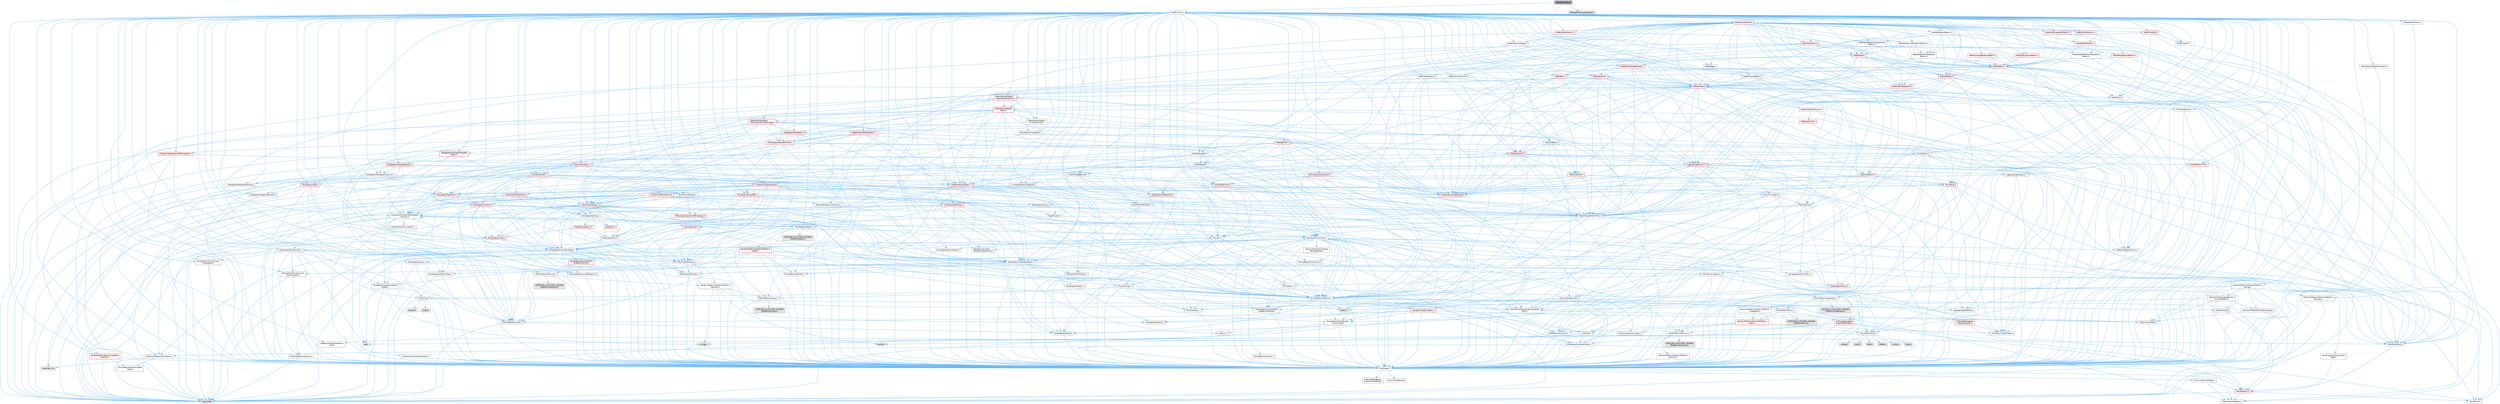 digraph "DebugTextInfo.h"
{
 // INTERACTIVE_SVG=YES
 // LATEX_PDF_SIZE
  bgcolor="transparent";
  edge [fontname=Helvetica,fontsize=10,labelfontname=Helvetica,labelfontsize=10];
  node [fontname=Helvetica,fontsize=10,shape=box,height=0.2,width=0.4];
  Node1 [id="Node000001",label="DebugTextInfo.h",height=0.2,width=0.4,color="gray40", fillcolor="grey60", style="filled", fontcolor="black",tooltip=" "];
  Node1 -> Node2 [id="edge1_Node000001_Node000002",color="steelblue1",style="solid",tooltip=" "];
  Node2 [id="Node000002",label="CoreMinimal.h",height=0.2,width=0.4,color="grey40", fillcolor="white", style="filled",URL="$d7/d67/CoreMinimal_8h.html",tooltip=" "];
  Node2 -> Node3 [id="edge2_Node000002_Node000003",color="steelblue1",style="solid",tooltip=" "];
  Node3 [id="Node000003",label="CoreTypes.h",height=0.2,width=0.4,color="grey40", fillcolor="white", style="filled",URL="$dc/dec/CoreTypes_8h.html",tooltip=" "];
  Node3 -> Node4 [id="edge3_Node000003_Node000004",color="steelblue1",style="solid",tooltip=" "];
  Node4 [id="Node000004",label="HAL/Platform.h",height=0.2,width=0.4,color="red", fillcolor="#FFF0F0", style="filled",URL="$d9/dd0/Platform_8h.html",tooltip=" "];
  Node4 -> Node5 [id="edge4_Node000004_Node000005",color="steelblue1",style="solid",tooltip=" "];
  Node5 [id="Node000005",label="Misc/Build.h",height=0.2,width=0.4,color="grey40", fillcolor="white", style="filled",URL="$d3/dbb/Build_8h.html",tooltip=" "];
  Node4 -> Node7 [id="edge5_Node000004_Node000007",color="steelblue1",style="solid",tooltip=" "];
  Node7 [id="Node000007",label="type_traits",height=0.2,width=0.4,color="grey60", fillcolor="#E0E0E0", style="filled",tooltip=" "];
  Node4 -> Node8 [id="edge6_Node000004_Node000008",color="steelblue1",style="solid",tooltip=" "];
  Node8 [id="Node000008",label="PreprocessorHelpers.h",height=0.2,width=0.4,color="grey40", fillcolor="white", style="filled",URL="$db/ddb/PreprocessorHelpers_8h.html",tooltip=" "];
  Node3 -> Node14 [id="edge7_Node000003_Node000014",color="steelblue1",style="solid",tooltip=" "];
  Node14 [id="Node000014",label="ProfilingDebugging\l/UMemoryDefines.h",height=0.2,width=0.4,color="grey40", fillcolor="white", style="filled",URL="$d2/da2/UMemoryDefines_8h.html",tooltip=" "];
  Node3 -> Node15 [id="edge8_Node000003_Node000015",color="steelblue1",style="solid",tooltip=" "];
  Node15 [id="Node000015",label="Misc/CoreMiscDefines.h",height=0.2,width=0.4,color="grey40", fillcolor="white", style="filled",URL="$da/d38/CoreMiscDefines_8h.html",tooltip=" "];
  Node15 -> Node4 [id="edge9_Node000015_Node000004",color="steelblue1",style="solid",tooltip=" "];
  Node15 -> Node8 [id="edge10_Node000015_Node000008",color="steelblue1",style="solid",tooltip=" "];
  Node3 -> Node16 [id="edge11_Node000003_Node000016",color="steelblue1",style="solid",tooltip=" "];
  Node16 [id="Node000016",label="Misc/CoreDefines.h",height=0.2,width=0.4,color="grey40", fillcolor="white", style="filled",URL="$d3/dd2/CoreDefines_8h.html",tooltip=" "];
  Node2 -> Node17 [id="edge12_Node000002_Node000017",color="steelblue1",style="solid",tooltip=" "];
  Node17 [id="Node000017",label="CoreFwd.h",height=0.2,width=0.4,color="grey40", fillcolor="white", style="filled",URL="$d1/d1e/CoreFwd_8h.html",tooltip=" "];
  Node17 -> Node3 [id="edge13_Node000017_Node000003",color="steelblue1",style="solid",tooltip=" "];
  Node17 -> Node18 [id="edge14_Node000017_Node000018",color="steelblue1",style="solid",tooltip=" "];
  Node18 [id="Node000018",label="Containers/ContainersFwd.h",height=0.2,width=0.4,color="grey40", fillcolor="white", style="filled",URL="$d4/d0a/ContainersFwd_8h.html",tooltip=" "];
  Node18 -> Node4 [id="edge15_Node000018_Node000004",color="steelblue1",style="solid",tooltip=" "];
  Node18 -> Node3 [id="edge16_Node000018_Node000003",color="steelblue1",style="solid",tooltip=" "];
  Node18 -> Node19 [id="edge17_Node000018_Node000019",color="steelblue1",style="solid",tooltip=" "];
  Node19 [id="Node000019",label="Traits/IsContiguousContainer.h",height=0.2,width=0.4,color="grey40", fillcolor="white", style="filled",URL="$d5/d3c/IsContiguousContainer_8h.html",tooltip=" "];
  Node19 -> Node3 [id="edge18_Node000019_Node000003",color="steelblue1",style="solid",tooltip=" "];
  Node19 -> Node20 [id="edge19_Node000019_Node000020",color="steelblue1",style="solid",tooltip=" "];
  Node20 [id="Node000020",label="Misc/StaticAssertComplete\lType.h",height=0.2,width=0.4,color="grey40", fillcolor="white", style="filled",URL="$d5/d4e/StaticAssertCompleteType_8h.html",tooltip=" "];
  Node19 -> Node21 [id="edge20_Node000019_Node000021",color="steelblue1",style="solid",tooltip=" "];
  Node21 [id="Node000021",label="initializer_list",height=0.2,width=0.4,color="grey60", fillcolor="#E0E0E0", style="filled",tooltip=" "];
  Node17 -> Node22 [id="edge21_Node000017_Node000022",color="steelblue1",style="solid",tooltip=" "];
  Node22 [id="Node000022",label="Math/MathFwd.h",height=0.2,width=0.4,color="grey40", fillcolor="white", style="filled",URL="$d2/d10/MathFwd_8h.html",tooltip=" "];
  Node22 -> Node4 [id="edge22_Node000022_Node000004",color="steelblue1",style="solid",tooltip=" "];
  Node17 -> Node23 [id="edge23_Node000017_Node000023",color="steelblue1",style="solid",tooltip=" "];
  Node23 [id="Node000023",label="UObject/UObjectHierarchy\lFwd.h",height=0.2,width=0.4,color="grey40", fillcolor="white", style="filled",URL="$d3/d13/UObjectHierarchyFwd_8h.html",tooltip=" "];
  Node2 -> Node23 [id="edge24_Node000002_Node000023",color="steelblue1",style="solid",tooltip=" "];
  Node2 -> Node18 [id="edge25_Node000002_Node000018",color="steelblue1",style="solid",tooltip=" "];
  Node2 -> Node24 [id="edge26_Node000002_Node000024",color="steelblue1",style="solid",tooltip=" "];
  Node24 [id="Node000024",label="Misc/VarArgs.h",height=0.2,width=0.4,color="grey40", fillcolor="white", style="filled",URL="$d5/d6f/VarArgs_8h.html",tooltip=" "];
  Node24 -> Node3 [id="edge27_Node000024_Node000003",color="steelblue1",style="solid",tooltip=" "];
  Node2 -> Node25 [id="edge28_Node000002_Node000025",color="steelblue1",style="solid",tooltip=" "];
  Node25 [id="Node000025",label="Logging/LogVerbosity.h",height=0.2,width=0.4,color="grey40", fillcolor="white", style="filled",URL="$d2/d8f/LogVerbosity_8h.html",tooltip=" "];
  Node25 -> Node3 [id="edge29_Node000025_Node000003",color="steelblue1",style="solid",tooltip=" "];
  Node2 -> Node26 [id="edge30_Node000002_Node000026",color="steelblue1",style="solid",tooltip=" "];
  Node26 [id="Node000026",label="Misc/OutputDevice.h",height=0.2,width=0.4,color="grey40", fillcolor="white", style="filled",URL="$d7/d32/OutputDevice_8h.html",tooltip=" "];
  Node26 -> Node17 [id="edge31_Node000026_Node000017",color="steelblue1",style="solid",tooltip=" "];
  Node26 -> Node3 [id="edge32_Node000026_Node000003",color="steelblue1",style="solid",tooltip=" "];
  Node26 -> Node25 [id="edge33_Node000026_Node000025",color="steelblue1",style="solid",tooltip=" "];
  Node26 -> Node24 [id="edge34_Node000026_Node000024",color="steelblue1",style="solid",tooltip=" "];
  Node26 -> Node27 [id="edge35_Node000026_Node000027",color="steelblue1",style="solid",tooltip=" "];
  Node27 [id="Node000027",label="Templates/IsArrayOrRefOf\lTypeByPredicate.h",height=0.2,width=0.4,color="grey40", fillcolor="white", style="filled",URL="$d6/da1/IsArrayOrRefOfTypeByPredicate_8h.html",tooltip=" "];
  Node27 -> Node3 [id="edge36_Node000027_Node000003",color="steelblue1",style="solid",tooltip=" "];
  Node26 -> Node28 [id="edge37_Node000026_Node000028",color="steelblue1",style="solid",tooltip=" "];
  Node28 [id="Node000028",label="Templates/IsValidVariadic\lFunctionArg.h",height=0.2,width=0.4,color="grey40", fillcolor="white", style="filled",URL="$d0/dc8/IsValidVariadicFunctionArg_8h.html",tooltip=" "];
  Node28 -> Node3 [id="edge38_Node000028_Node000003",color="steelblue1",style="solid",tooltip=" "];
  Node28 -> Node29 [id="edge39_Node000028_Node000029",color="steelblue1",style="solid",tooltip=" "];
  Node29 [id="Node000029",label="IsEnum.h",height=0.2,width=0.4,color="grey40", fillcolor="white", style="filled",URL="$d4/de5/IsEnum_8h.html",tooltip=" "];
  Node28 -> Node7 [id="edge40_Node000028_Node000007",color="steelblue1",style="solid",tooltip=" "];
  Node26 -> Node30 [id="edge41_Node000026_Node000030",color="steelblue1",style="solid",tooltip=" "];
  Node30 [id="Node000030",label="Traits/IsCharEncodingCompatible\lWith.h",height=0.2,width=0.4,color="grey40", fillcolor="white", style="filled",URL="$df/dd1/IsCharEncodingCompatibleWith_8h.html",tooltip=" "];
  Node30 -> Node7 [id="edge42_Node000030_Node000007",color="steelblue1",style="solid",tooltip=" "];
  Node30 -> Node31 [id="edge43_Node000030_Node000031",color="steelblue1",style="solid",tooltip=" "];
  Node31 [id="Node000031",label="Traits/IsCharType.h",height=0.2,width=0.4,color="grey40", fillcolor="white", style="filled",URL="$db/d51/IsCharType_8h.html",tooltip=" "];
  Node31 -> Node3 [id="edge44_Node000031_Node000003",color="steelblue1",style="solid",tooltip=" "];
  Node2 -> Node32 [id="edge45_Node000002_Node000032",color="steelblue1",style="solid",tooltip=" "];
  Node32 [id="Node000032",label="HAL/PlatformCrt.h",height=0.2,width=0.4,color="grey40", fillcolor="white", style="filled",URL="$d8/d75/PlatformCrt_8h.html",tooltip=" "];
  Node32 -> Node33 [id="edge46_Node000032_Node000033",color="steelblue1",style="solid",tooltip=" "];
  Node33 [id="Node000033",label="new",height=0.2,width=0.4,color="grey60", fillcolor="#E0E0E0", style="filled",tooltip=" "];
  Node32 -> Node34 [id="edge47_Node000032_Node000034",color="steelblue1",style="solid",tooltip=" "];
  Node34 [id="Node000034",label="wchar.h",height=0.2,width=0.4,color="grey60", fillcolor="#E0E0E0", style="filled",tooltip=" "];
  Node32 -> Node35 [id="edge48_Node000032_Node000035",color="steelblue1",style="solid",tooltip=" "];
  Node35 [id="Node000035",label="stddef.h",height=0.2,width=0.4,color="grey60", fillcolor="#E0E0E0", style="filled",tooltip=" "];
  Node32 -> Node36 [id="edge49_Node000032_Node000036",color="steelblue1",style="solid",tooltip=" "];
  Node36 [id="Node000036",label="stdlib.h",height=0.2,width=0.4,color="grey60", fillcolor="#E0E0E0", style="filled",tooltip=" "];
  Node32 -> Node37 [id="edge50_Node000032_Node000037",color="steelblue1",style="solid",tooltip=" "];
  Node37 [id="Node000037",label="stdio.h",height=0.2,width=0.4,color="grey60", fillcolor="#E0E0E0", style="filled",tooltip=" "];
  Node32 -> Node38 [id="edge51_Node000032_Node000038",color="steelblue1",style="solid",tooltip=" "];
  Node38 [id="Node000038",label="stdarg.h",height=0.2,width=0.4,color="grey60", fillcolor="#E0E0E0", style="filled",tooltip=" "];
  Node32 -> Node39 [id="edge52_Node000032_Node000039",color="steelblue1",style="solid",tooltip=" "];
  Node39 [id="Node000039",label="math.h",height=0.2,width=0.4,color="grey60", fillcolor="#E0E0E0", style="filled",tooltip=" "];
  Node32 -> Node40 [id="edge53_Node000032_Node000040",color="steelblue1",style="solid",tooltip=" "];
  Node40 [id="Node000040",label="float.h",height=0.2,width=0.4,color="grey60", fillcolor="#E0E0E0", style="filled",tooltip=" "];
  Node32 -> Node41 [id="edge54_Node000032_Node000041",color="steelblue1",style="solid",tooltip=" "];
  Node41 [id="Node000041",label="string.h",height=0.2,width=0.4,color="grey60", fillcolor="#E0E0E0", style="filled",tooltip=" "];
  Node2 -> Node42 [id="edge55_Node000002_Node000042",color="steelblue1",style="solid",tooltip=" "];
  Node42 [id="Node000042",label="HAL/PlatformMisc.h",height=0.2,width=0.4,color="grey40", fillcolor="white", style="filled",URL="$d0/df5/PlatformMisc_8h.html",tooltip=" "];
  Node42 -> Node3 [id="edge56_Node000042_Node000003",color="steelblue1",style="solid",tooltip=" "];
  Node42 -> Node43 [id="edge57_Node000042_Node000043",color="steelblue1",style="solid",tooltip=" "];
  Node43 [id="Node000043",label="GenericPlatform/GenericPlatform\lMisc.h",height=0.2,width=0.4,color="red", fillcolor="#FFF0F0", style="filled",URL="$db/d9a/GenericPlatformMisc_8h.html",tooltip=" "];
  Node43 -> Node17 [id="edge58_Node000043_Node000017",color="steelblue1",style="solid",tooltip=" "];
  Node43 -> Node3 [id="edge59_Node000043_Node000003",color="steelblue1",style="solid",tooltip=" "];
  Node43 -> Node32 [id="edge60_Node000043_Node000032",color="steelblue1",style="solid",tooltip=" "];
  Node43 -> Node47 [id="edge61_Node000043_Node000047",color="steelblue1",style="solid",tooltip=" "];
  Node47 [id="Node000047",label="Math/NumericLimits.h",height=0.2,width=0.4,color="grey40", fillcolor="white", style="filled",URL="$df/d1b/NumericLimits_8h.html",tooltip=" "];
  Node47 -> Node3 [id="edge62_Node000047_Node000003",color="steelblue1",style="solid",tooltip=" "];
  Node43 -> Node48 [id="edge63_Node000043_Node000048",color="steelblue1",style="solid",tooltip=" "];
  Node48 [id="Node000048",label="Misc/CompressionFlags.h",height=0.2,width=0.4,color="grey40", fillcolor="white", style="filled",URL="$d9/d76/CompressionFlags_8h.html",tooltip=" "];
  Node43 -> Node49 [id="edge64_Node000043_Node000049",color="steelblue1",style="solid",tooltip=" "];
  Node49 [id="Node000049",label="Misc/EnumClassFlags.h",height=0.2,width=0.4,color="grey40", fillcolor="white", style="filled",URL="$d8/de7/EnumClassFlags_8h.html",tooltip=" "];
  Node42 -> Node52 [id="edge65_Node000042_Node000052",color="steelblue1",style="solid",tooltip=" "];
  Node52 [id="Node000052",label="COMPILED_PLATFORM_HEADER\l(PlatformMisc.h)",height=0.2,width=0.4,color="grey60", fillcolor="#E0E0E0", style="filled",tooltip=" "];
  Node42 -> Node53 [id="edge66_Node000042_Node000053",color="steelblue1",style="solid",tooltip=" "];
  Node53 [id="Node000053",label="ProfilingDebugging\l/CpuProfilerTrace.h",height=0.2,width=0.4,color="red", fillcolor="#FFF0F0", style="filled",URL="$da/dcb/CpuProfilerTrace_8h.html",tooltip=" "];
  Node53 -> Node3 [id="edge67_Node000053_Node000003",color="steelblue1",style="solid",tooltip=" "];
  Node53 -> Node18 [id="edge68_Node000053_Node000018",color="steelblue1",style="solid",tooltip=" "];
  Node53 -> Node54 [id="edge69_Node000053_Node000054",color="steelblue1",style="solid",tooltip=" "];
  Node54 [id="Node000054",label="HAL/PlatformAtomics.h",height=0.2,width=0.4,color="grey40", fillcolor="white", style="filled",URL="$d3/d36/PlatformAtomics_8h.html",tooltip=" "];
  Node54 -> Node3 [id="edge70_Node000054_Node000003",color="steelblue1",style="solid",tooltip=" "];
  Node54 -> Node55 [id="edge71_Node000054_Node000055",color="steelblue1",style="solid",tooltip=" "];
  Node55 [id="Node000055",label="GenericPlatform/GenericPlatform\lAtomics.h",height=0.2,width=0.4,color="grey40", fillcolor="white", style="filled",URL="$da/d72/GenericPlatformAtomics_8h.html",tooltip=" "];
  Node55 -> Node3 [id="edge72_Node000055_Node000003",color="steelblue1",style="solid",tooltip=" "];
  Node54 -> Node56 [id="edge73_Node000054_Node000056",color="steelblue1",style="solid",tooltip=" "];
  Node56 [id="Node000056",label="COMPILED_PLATFORM_HEADER\l(PlatformAtomics.h)",height=0.2,width=0.4,color="grey60", fillcolor="#E0E0E0", style="filled",tooltip=" "];
  Node53 -> Node8 [id="edge74_Node000053_Node000008",color="steelblue1",style="solid",tooltip=" "];
  Node53 -> Node5 [id="edge75_Node000053_Node000005",color="steelblue1",style="solid",tooltip=" "];
  Node2 -> Node61 [id="edge76_Node000002_Node000061",color="steelblue1",style="solid",tooltip=" "];
  Node61 [id="Node000061",label="Misc/AssertionMacros.h",height=0.2,width=0.4,color="grey40", fillcolor="white", style="filled",URL="$d0/dfa/AssertionMacros_8h.html",tooltip=" "];
  Node61 -> Node3 [id="edge77_Node000061_Node000003",color="steelblue1",style="solid",tooltip=" "];
  Node61 -> Node4 [id="edge78_Node000061_Node000004",color="steelblue1",style="solid",tooltip=" "];
  Node61 -> Node42 [id="edge79_Node000061_Node000042",color="steelblue1",style="solid",tooltip=" "];
  Node61 -> Node8 [id="edge80_Node000061_Node000008",color="steelblue1",style="solid",tooltip=" "];
  Node61 -> Node62 [id="edge81_Node000061_Node000062",color="steelblue1",style="solid",tooltip=" "];
  Node62 [id="Node000062",label="Templates/EnableIf.h",height=0.2,width=0.4,color="grey40", fillcolor="white", style="filled",URL="$d7/d60/EnableIf_8h.html",tooltip=" "];
  Node62 -> Node3 [id="edge82_Node000062_Node000003",color="steelblue1",style="solid",tooltip=" "];
  Node61 -> Node27 [id="edge83_Node000061_Node000027",color="steelblue1",style="solid",tooltip=" "];
  Node61 -> Node28 [id="edge84_Node000061_Node000028",color="steelblue1",style="solid",tooltip=" "];
  Node61 -> Node30 [id="edge85_Node000061_Node000030",color="steelblue1",style="solid",tooltip=" "];
  Node61 -> Node24 [id="edge86_Node000061_Node000024",color="steelblue1",style="solid",tooltip=" "];
  Node61 -> Node63 [id="edge87_Node000061_Node000063",color="steelblue1",style="solid",tooltip=" "];
  Node63 [id="Node000063",label="String/FormatStringSan.h",height=0.2,width=0.4,color="red", fillcolor="#FFF0F0", style="filled",URL="$d3/d8b/FormatStringSan_8h.html",tooltip=" "];
  Node63 -> Node7 [id="edge88_Node000063_Node000007",color="steelblue1",style="solid",tooltip=" "];
  Node63 -> Node3 [id="edge89_Node000063_Node000003",color="steelblue1",style="solid",tooltip=" "];
  Node63 -> Node64 [id="edge90_Node000063_Node000064",color="steelblue1",style="solid",tooltip=" "];
  Node64 [id="Node000064",label="Templates/Requires.h",height=0.2,width=0.4,color="grey40", fillcolor="white", style="filled",URL="$dc/d96/Requires_8h.html",tooltip=" "];
  Node64 -> Node62 [id="edge91_Node000064_Node000062",color="steelblue1",style="solid",tooltip=" "];
  Node64 -> Node7 [id="edge92_Node000064_Node000007",color="steelblue1",style="solid",tooltip=" "];
  Node63 -> Node65 [id="edge93_Node000063_Node000065",color="steelblue1",style="solid",tooltip=" "];
  Node65 [id="Node000065",label="Templates/Identity.h",height=0.2,width=0.4,color="grey40", fillcolor="white", style="filled",URL="$d0/dd5/Identity_8h.html",tooltip=" "];
  Node63 -> Node28 [id="edge94_Node000063_Node000028",color="steelblue1",style="solid",tooltip=" "];
  Node63 -> Node31 [id="edge95_Node000063_Node000031",color="steelblue1",style="solid",tooltip=" "];
  Node63 -> Node18 [id="edge96_Node000063_Node000018",color="steelblue1",style="solid",tooltip=" "];
  Node61 -> Node69 [id="edge97_Node000061_Node000069",color="steelblue1",style="solid",tooltip=" "];
  Node69 [id="Node000069",label="atomic",height=0.2,width=0.4,color="grey60", fillcolor="#E0E0E0", style="filled",tooltip=" "];
  Node2 -> Node70 [id="edge98_Node000002_Node000070",color="steelblue1",style="solid",tooltip=" "];
  Node70 [id="Node000070",label="Templates/IsPointer.h",height=0.2,width=0.4,color="grey40", fillcolor="white", style="filled",URL="$d7/d05/IsPointer_8h.html",tooltip=" "];
  Node70 -> Node3 [id="edge99_Node000070_Node000003",color="steelblue1",style="solid",tooltip=" "];
  Node2 -> Node71 [id="edge100_Node000002_Node000071",color="steelblue1",style="solid",tooltip=" "];
  Node71 [id="Node000071",label="HAL/PlatformMemory.h",height=0.2,width=0.4,color="grey40", fillcolor="white", style="filled",URL="$de/d68/PlatformMemory_8h.html",tooltip=" "];
  Node71 -> Node3 [id="edge101_Node000071_Node000003",color="steelblue1",style="solid",tooltip=" "];
  Node71 -> Node72 [id="edge102_Node000071_Node000072",color="steelblue1",style="solid",tooltip=" "];
  Node72 [id="Node000072",label="GenericPlatform/GenericPlatform\lMemory.h",height=0.2,width=0.4,color="grey40", fillcolor="white", style="filled",URL="$dd/d22/GenericPlatformMemory_8h.html",tooltip=" "];
  Node72 -> Node17 [id="edge103_Node000072_Node000017",color="steelblue1",style="solid",tooltip=" "];
  Node72 -> Node3 [id="edge104_Node000072_Node000003",color="steelblue1",style="solid",tooltip=" "];
  Node72 -> Node73 [id="edge105_Node000072_Node000073",color="steelblue1",style="solid",tooltip=" "];
  Node73 [id="Node000073",label="HAL/PlatformString.h",height=0.2,width=0.4,color="grey40", fillcolor="white", style="filled",URL="$db/db5/PlatformString_8h.html",tooltip=" "];
  Node73 -> Node3 [id="edge106_Node000073_Node000003",color="steelblue1",style="solid",tooltip=" "];
  Node73 -> Node74 [id="edge107_Node000073_Node000074",color="steelblue1",style="solid",tooltip=" "];
  Node74 [id="Node000074",label="COMPILED_PLATFORM_HEADER\l(PlatformString.h)",height=0.2,width=0.4,color="grey60", fillcolor="#E0E0E0", style="filled",tooltip=" "];
  Node72 -> Node41 [id="edge108_Node000072_Node000041",color="steelblue1",style="solid",tooltip=" "];
  Node72 -> Node34 [id="edge109_Node000072_Node000034",color="steelblue1",style="solid",tooltip=" "];
  Node71 -> Node75 [id="edge110_Node000071_Node000075",color="steelblue1",style="solid",tooltip=" "];
  Node75 [id="Node000075",label="COMPILED_PLATFORM_HEADER\l(PlatformMemory.h)",height=0.2,width=0.4,color="grey60", fillcolor="#E0E0E0", style="filled",tooltip=" "];
  Node2 -> Node54 [id="edge111_Node000002_Node000054",color="steelblue1",style="solid",tooltip=" "];
  Node2 -> Node76 [id="edge112_Node000002_Node000076",color="steelblue1",style="solid",tooltip=" "];
  Node76 [id="Node000076",label="Misc/Exec.h",height=0.2,width=0.4,color="grey40", fillcolor="white", style="filled",URL="$de/ddb/Exec_8h.html",tooltip=" "];
  Node76 -> Node3 [id="edge113_Node000076_Node000003",color="steelblue1",style="solid",tooltip=" "];
  Node76 -> Node61 [id="edge114_Node000076_Node000061",color="steelblue1",style="solid",tooltip=" "];
  Node2 -> Node77 [id="edge115_Node000002_Node000077",color="steelblue1",style="solid",tooltip=" "];
  Node77 [id="Node000077",label="HAL/MemoryBase.h",height=0.2,width=0.4,color="grey40", fillcolor="white", style="filled",URL="$d6/d9f/MemoryBase_8h.html",tooltip=" "];
  Node77 -> Node3 [id="edge116_Node000077_Node000003",color="steelblue1",style="solid",tooltip=" "];
  Node77 -> Node54 [id="edge117_Node000077_Node000054",color="steelblue1",style="solid",tooltip=" "];
  Node77 -> Node32 [id="edge118_Node000077_Node000032",color="steelblue1",style="solid",tooltip=" "];
  Node77 -> Node76 [id="edge119_Node000077_Node000076",color="steelblue1",style="solid",tooltip=" "];
  Node77 -> Node26 [id="edge120_Node000077_Node000026",color="steelblue1",style="solid",tooltip=" "];
  Node77 -> Node78 [id="edge121_Node000077_Node000078",color="steelblue1",style="solid",tooltip=" "];
  Node78 [id="Node000078",label="Templates/Atomic.h",height=0.2,width=0.4,color="red", fillcolor="#FFF0F0", style="filled",URL="$d3/d91/Atomic_8h.html",tooltip=" "];
  Node78 -> Node86 [id="edge122_Node000078_Node000086",color="steelblue1",style="solid",tooltip=" "];
  Node86 [id="Node000086",label="Traits/IntType.h",height=0.2,width=0.4,color="grey40", fillcolor="white", style="filled",URL="$d7/deb/IntType_8h.html",tooltip=" "];
  Node86 -> Node4 [id="edge123_Node000086_Node000004",color="steelblue1",style="solid",tooltip=" "];
  Node78 -> Node69 [id="edge124_Node000078_Node000069",color="steelblue1",style="solid",tooltip=" "];
  Node2 -> Node87 [id="edge125_Node000002_Node000087",color="steelblue1",style="solid",tooltip=" "];
  Node87 [id="Node000087",label="HAL/UnrealMemory.h",height=0.2,width=0.4,color="grey40", fillcolor="white", style="filled",URL="$d9/d96/UnrealMemory_8h.html",tooltip=" "];
  Node87 -> Node3 [id="edge126_Node000087_Node000003",color="steelblue1",style="solid",tooltip=" "];
  Node87 -> Node72 [id="edge127_Node000087_Node000072",color="steelblue1",style="solid",tooltip=" "];
  Node87 -> Node77 [id="edge128_Node000087_Node000077",color="steelblue1",style="solid",tooltip=" "];
  Node87 -> Node71 [id="edge129_Node000087_Node000071",color="steelblue1",style="solid",tooltip=" "];
  Node87 -> Node88 [id="edge130_Node000087_Node000088",color="steelblue1",style="solid",tooltip=" "];
  Node88 [id="Node000088",label="ProfilingDebugging\l/MemoryTrace.h",height=0.2,width=0.4,color="red", fillcolor="#FFF0F0", style="filled",URL="$da/dd7/MemoryTrace_8h.html",tooltip=" "];
  Node88 -> Node4 [id="edge131_Node000088_Node000004",color="steelblue1",style="solid",tooltip=" "];
  Node88 -> Node49 [id="edge132_Node000088_Node000049",color="steelblue1",style="solid",tooltip=" "];
  Node87 -> Node70 [id="edge133_Node000087_Node000070",color="steelblue1",style="solid",tooltip=" "];
  Node2 -> Node89 [id="edge134_Node000002_Node000089",color="steelblue1",style="solid",tooltip=" "];
  Node89 [id="Node000089",label="Templates/IsArithmetic.h",height=0.2,width=0.4,color="grey40", fillcolor="white", style="filled",URL="$d2/d5d/IsArithmetic_8h.html",tooltip=" "];
  Node89 -> Node3 [id="edge135_Node000089_Node000003",color="steelblue1",style="solid",tooltip=" "];
  Node2 -> Node83 [id="edge136_Node000002_Node000083",color="steelblue1",style="solid",tooltip=" "];
  Node83 [id="Node000083",label="Templates/AndOrNot.h",height=0.2,width=0.4,color="grey40", fillcolor="white", style="filled",URL="$db/d0a/AndOrNot_8h.html",tooltip=" "];
  Node83 -> Node3 [id="edge137_Node000083_Node000003",color="steelblue1",style="solid",tooltip=" "];
  Node2 -> Node90 [id="edge138_Node000002_Node000090",color="steelblue1",style="solid",tooltip=" "];
  Node90 [id="Node000090",label="Templates/IsPODType.h",height=0.2,width=0.4,color="grey40", fillcolor="white", style="filled",URL="$d7/db1/IsPODType_8h.html",tooltip=" "];
  Node90 -> Node3 [id="edge139_Node000090_Node000003",color="steelblue1",style="solid",tooltip=" "];
  Node2 -> Node91 [id="edge140_Node000002_Node000091",color="steelblue1",style="solid",tooltip=" "];
  Node91 [id="Node000091",label="Templates/IsUECoreType.h",height=0.2,width=0.4,color="grey40", fillcolor="white", style="filled",URL="$d1/db8/IsUECoreType_8h.html",tooltip=" "];
  Node91 -> Node3 [id="edge141_Node000091_Node000003",color="steelblue1",style="solid",tooltip=" "];
  Node91 -> Node7 [id="edge142_Node000091_Node000007",color="steelblue1",style="solid",tooltip=" "];
  Node2 -> Node84 [id="edge143_Node000002_Node000084",color="steelblue1",style="solid",tooltip=" "];
  Node84 [id="Node000084",label="Templates/IsTriviallyCopy\lConstructible.h",height=0.2,width=0.4,color="grey40", fillcolor="white", style="filled",URL="$d3/d78/IsTriviallyCopyConstructible_8h.html",tooltip=" "];
  Node84 -> Node3 [id="edge144_Node000084_Node000003",color="steelblue1",style="solid",tooltip=" "];
  Node84 -> Node7 [id="edge145_Node000084_Node000007",color="steelblue1",style="solid",tooltip=" "];
  Node2 -> Node92 [id="edge146_Node000002_Node000092",color="steelblue1",style="solid",tooltip=" "];
  Node92 [id="Node000092",label="Templates/UnrealTypeTraits.h",height=0.2,width=0.4,color="grey40", fillcolor="white", style="filled",URL="$d2/d2d/UnrealTypeTraits_8h.html",tooltip=" "];
  Node92 -> Node3 [id="edge147_Node000092_Node000003",color="steelblue1",style="solid",tooltip=" "];
  Node92 -> Node70 [id="edge148_Node000092_Node000070",color="steelblue1",style="solid",tooltip=" "];
  Node92 -> Node61 [id="edge149_Node000092_Node000061",color="steelblue1",style="solid",tooltip=" "];
  Node92 -> Node83 [id="edge150_Node000092_Node000083",color="steelblue1",style="solid",tooltip=" "];
  Node92 -> Node62 [id="edge151_Node000092_Node000062",color="steelblue1",style="solid",tooltip=" "];
  Node92 -> Node89 [id="edge152_Node000092_Node000089",color="steelblue1",style="solid",tooltip=" "];
  Node92 -> Node29 [id="edge153_Node000092_Node000029",color="steelblue1",style="solid",tooltip=" "];
  Node92 -> Node93 [id="edge154_Node000092_Node000093",color="steelblue1",style="solid",tooltip=" "];
  Node93 [id="Node000093",label="Templates/Models.h",height=0.2,width=0.4,color="grey40", fillcolor="white", style="filled",URL="$d3/d0c/Models_8h.html",tooltip=" "];
  Node93 -> Node65 [id="edge155_Node000093_Node000065",color="steelblue1",style="solid",tooltip=" "];
  Node92 -> Node90 [id="edge156_Node000092_Node000090",color="steelblue1",style="solid",tooltip=" "];
  Node92 -> Node91 [id="edge157_Node000092_Node000091",color="steelblue1",style="solid",tooltip=" "];
  Node92 -> Node84 [id="edge158_Node000092_Node000084",color="steelblue1",style="solid",tooltip=" "];
  Node2 -> Node62 [id="edge159_Node000002_Node000062",color="steelblue1",style="solid",tooltip=" "];
  Node2 -> Node94 [id="edge160_Node000002_Node000094",color="steelblue1",style="solid",tooltip=" "];
  Node94 [id="Node000094",label="Templates/RemoveReference.h",height=0.2,width=0.4,color="grey40", fillcolor="white", style="filled",URL="$da/dbe/RemoveReference_8h.html",tooltip=" "];
  Node94 -> Node3 [id="edge161_Node000094_Node000003",color="steelblue1",style="solid",tooltip=" "];
  Node2 -> Node95 [id="edge162_Node000002_Node000095",color="steelblue1",style="solid",tooltip=" "];
  Node95 [id="Node000095",label="Templates/IntegralConstant.h",height=0.2,width=0.4,color="grey40", fillcolor="white", style="filled",URL="$db/d1b/IntegralConstant_8h.html",tooltip=" "];
  Node95 -> Node3 [id="edge163_Node000095_Node000003",color="steelblue1",style="solid",tooltip=" "];
  Node2 -> Node96 [id="edge164_Node000002_Node000096",color="steelblue1",style="solid",tooltip=" "];
  Node96 [id="Node000096",label="Templates/IsClass.h",height=0.2,width=0.4,color="grey40", fillcolor="white", style="filled",URL="$db/dcb/IsClass_8h.html",tooltip=" "];
  Node96 -> Node3 [id="edge165_Node000096_Node000003",color="steelblue1",style="solid",tooltip=" "];
  Node2 -> Node97 [id="edge166_Node000002_Node000097",color="steelblue1",style="solid",tooltip=" "];
  Node97 [id="Node000097",label="Templates/TypeCompatible\lBytes.h",height=0.2,width=0.4,color="grey40", fillcolor="white", style="filled",URL="$df/d0a/TypeCompatibleBytes_8h.html",tooltip=" "];
  Node97 -> Node3 [id="edge167_Node000097_Node000003",color="steelblue1",style="solid",tooltip=" "];
  Node97 -> Node41 [id="edge168_Node000097_Node000041",color="steelblue1",style="solid",tooltip=" "];
  Node97 -> Node33 [id="edge169_Node000097_Node000033",color="steelblue1",style="solid",tooltip=" "];
  Node97 -> Node7 [id="edge170_Node000097_Node000007",color="steelblue1",style="solid",tooltip=" "];
  Node2 -> Node19 [id="edge171_Node000002_Node000019",color="steelblue1",style="solid",tooltip=" "];
  Node2 -> Node98 [id="edge172_Node000002_Node000098",color="steelblue1",style="solid",tooltip=" "];
  Node98 [id="Node000098",label="Templates/UnrealTemplate.h",height=0.2,width=0.4,color="grey40", fillcolor="white", style="filled",URL="$d4/d24/UnrealTemplate_8h.html",tooltip=" "];
  Node98 -> Node3 [id="edge173_Node000098_Node000003",color="steelblue1",style="solid",tooltip=" "];
  Node98 -> Node70 [id="edge174_Node000098_Node000070",color="steelblue1",style="solid",tooltip=" "];
  Node98 -> Node87 [id="edge175_Node000098_Node000087",color="steelblue1",style="solid",tooltip=" "];
  Node98 -> Node99 [id="edge176_Node000098_Node000099",color="steelblue1",style="solid",tooltip=" "];
  Node99 [id="Node000099",label="Templates/CopyQualifiers\lAndRefsFromTo.h",height=0.2,width=0.4,color="red", fillcolor="#FFF0F0", style="filled",URL="$d3/db3/CopyQualifiersAndRefsFromTo_8h.html",tooltip=" "];
  Node98 -> Node92 [id="edge177_Node000098_Node000092",color="steelblue1",style="solid",tooltip=" "];
  Node98 -> Node94 [id="edge178_Node000098_Node000094",color="steelblue1",style="solid",tooltip=" "];
  Node98 -> Node64 [id="edge179_Node000098_Node000064",color="steelblue1",style="solid",tooltip=" "];
  Node98 -> Node97 [id="edge180_Node000098_Node000097",color="steelblue1",style="solid",tooltip=" "];
  Node98 -> Node65 [id="edge181_Node000098_Node000065",color="steelblue1",style="solid",tooltip=" "];
  Node98 -> Node19 [id="edge182_Node000098_Node000019",color="steelblue1",style="solid",tooltip=" "];
  Node98 -> Node101 [id="edge183_Node000098_Node000101",color="steelblue1",style="solid",tooltip=" "];
  Node101 [id="Node000101",label="Traits/UseBitwiseSwap.h",height=0.2,width=0.4,color="grey40", fillcolor="white", style="filled",URL="$db/df3/UseBitwiseSwap_8h.html",tooltip=" "];
  Node101 -> Node3 [id="edge184_Node000101_Node000003",color="steelblue1",style="solid",tooltip=" "];
  Node101 -> Node7 [id="edge185_Node000101_Node000007",color="steelblue1",style="solid",tooltip=" "];
  Node98 -> Node7 [id="edge186_Node000098_Node000007",color="steelblue1",style="solid",tooltip=" "];
  Node2 -> Node47 [id="edge187_Node000002_Node000047",color="steelblue1",style="solid",tooltip=" "];
  Node2 -> Node102 [id="edge188_Node000002_Node000102",color="steelblue1",style="solid",tooltip=" "];
  Node102 [id="Node000102",label="HAL/PlatformMath.h",height=0.2,width=0.4,color="grey40", fillcolor="white", style="filled",URL="$dc/d53/PlatformMath_8h.html",tooltip=" "];
  Node102 -> Node3 [id="edge189_Node000102_Node000003",color="steelblue1",style="solid",tooltip=" "];
  Node102 -> Node103 [id="edge190_Node000102_Node000103",color="steelblue1",style="solid",tooltip=" "];
  Node103 [id="Node000103",label="GenericPlatform/GenericPlatform\lMath.h",height=0.2,width=0.4,color="red", fillcolor="#FFF0F0", style="filled",URL="$d5/d79/GenericPlatformMath_8h.html",tooltip=" "];
  Node103 -> Node3 [id="edge191_Node000103_Node000003",color="steelblue1",style="solid",tooltip=" "];
  Node103 -> Node18 [id="edge192_Node000103_Node000018",color="steelblue1",style="solid",tooltip=" "];
  Node103 -> Node32 [id="edge193_Node000103_Node000032",color="steelblue1",style="solid",tooltip=" "];
  Node103 -> Node83 [id="edge194_Node000103_Node000083",color="steelblue1",style="solid",tooltip=" "];
  Node103 -> Node104 [id="edge195_Node000103_Node000104",color="steelblue1",style="solid",tooltip=" "];
  Node104 [id="Node000104",label="Templates/Decay.h",height=0.2,width=0.4,color="grey40", fillcolor="white", style="filled",URL="$dd/d0f/Decay_8h.html",tooltip=" "];
  Node104 -> Node3 [id="edge196_Node000104_Node000003",color="steelblue1",style="solid",tooltip=" "];
  Node104 -> Node94 [id="edge197_Node000104_Node000094",color="steelblue1",style="solid",tooltip=" "];
  Node104 -> Node7 [id="edge198_Node000104_Node000007",color="steelblue1",style="solid",tooltip=" "];
  Node103 -> Node92 [id="edge199_Node000103_Node000092",color="steelblue1",style="solid",tooltip=" "];
  Node103 -> Node64 [id="edge200_Node000103_Node000064",color="steelblue1",style="solid",tooltip=" "];
  Node103 -> Node97 [id="edge201_Node000103_Node000097",color="steelblue1",style="solid",tooltip=" "];
  Node103 -> Node7 [id="edge202_Node000103_Node000007",color="steelblue1",style="solid",tooltip=" "];
  Node102 -> Node109 [id="edge203_Node000102_Node000109",color="steelblue1",style="solid",tooltip=" "];
  Node109 [id="Node000109",label="COMPILED_PLATFORM_HEADER\l(PlatformMath.h)",height=0.2,width=0.4,color="grey60", fillcolor="#E0E0E0", style="filled",tooltip=" "];
  Node2 -> Node85 [id="edge204_Node000002_Node000085",color="steelblue1",style="solid",tooltip=" "];
  Node85 [id="Node000085",label="Templates/IsTriviallyCopy\lAssignable.h",height=0.2,width=0.4,color="grey40", fillcolor="white", style="filled",URL="$d2/df2/IsTriviallyCopyAssignable_8h.html",tooltip=" "];
  Node85 -> Node3 [id="edge205_Node000085_Node000003",color="steelblue1",style="solid",tooltip=" "];
  Node85 -> Node7 [id="edge206_Node000085_Node000007",color="steelblue1",style="solid",tooltip=" "];
  Node2 -> Node110 [id="edge207_Node000002_Node000110",color="steelblue1",style="solid",tooltip=" "];
  Node110 [id="Node000110",label="Templates/MemoryOps.h",height=0.2,width=0.4,color="grey40", fillcolor="white", style="filled",URL="$db/dea/MemoryOps_8h.html",tooltip=" "];
  Node110 -> Node3 [id="edge208_Node000110_Node000003",color="steelblue1",style="solid",tooltip=" "];
  Node110 -> Node87 [id="edge209_Node000110_Node000087",color="steelblue1",style="solid",tooltip=" "];
  Node110 -> Node85 [id="edge210_Node000110_Node000085",color="steelblue1",style="solid",tooltip=" "];
  Node110 -> Node84 [id="edge211_Node000110_Node000084",color="steelblue1",style="solid",tooltip=" "];
  Node110 -> Node64 [id="edge212_Node000110_Node000064",color="steelblue1",style="solid",tooltip=" "];
  Node110 -> Node92 [id="edge213_Node000110_Node000092",color="steelblue1",style="solid",tooltip=" "];
  Node110 -> Node101 [id="edge214_Node000110_Node000101",color="steelblue1",style="solid",tooltip=" "];
  Node110 -> Node33 [id="edge215_Node000110_Node000033",color="steelblue1",style="solid",tooltip=" "];
  Node110 -> Node7 [id="edge216_Node000110_Node000007",color="steelblue1",style="solid",tooltip=" "];
  Node2 -> Node111 [id="edge217_Node000002_Node000111",color="steelblue1",style="solid",tooltip=" "];
  Node111 [id="Node000111",label="Containers/ContainerAllocation\lPolicies.h",height=0.2,width=0.4,color="grey40", fillcolor="white", style="filled",URL="$d7/dff/ContainerAllocationPolicies_8h.html",tooltip=" "];
  Node111 -> Node3 [id="edge218_Node000111_Node000003",color="steelblue1",style="solid",tooltip=" "];
  Node111 -> Node112 [id="edge219_Node000111_Node000112",color="steelblue1",style="solid",tooltip=" "];
  Node112 [id="Node000112",label="Containers/ContainerHelpers.h",height=0.2,width=0.4,color="grey40", fillcolor="white", style="filled",URL="$d7/d33/ContainerHelpers_8h.html",tooltip=" "];
  Node112 -> Node3 [id="edge220_Node000112_Node000003",color="steelblue1",style="solid",tooltip=" "];
  Node111 -> Node111 [id="edge221_Node000111_Node000111",color="steelblue1",style="solid",tooltip=" "];
  Node111 -> Node102 [id="edge222_Node000111_Node000102",color="steelblue1",style="solid",tooltip=" "];
  Node111 -> Node87 [id="edge223_Node000111_Node000087",color="steelblue1",style="solid",tooltip=" "];
  Node111 -> Node47 [id="edge224_Node000111_Node000047",color="steelblue1",style="solid",tooltip=" "];
  Node111 -> Node61 [id="edge225_Node000111_Node000061",color="steelblue1",style="solid",tooltip=" "];
  Node111 -> Node113 [id="edge226_Node000111_Node000113",color="steelblue1",style="solid",tooltip=" "];
  Node113 [id="Node000113",label="Templates/IsPolymorphic.h",height=0.2,width=0.4,color="grey40", fillcolor="white", style="filled",URL="$dc/d20/IsPolymorphic_8h.html",tooltip=" "];
  Node111 -> Node110 [id="edge227_Node000111_Node000110",color="steelblue1",style="solid",tooltip=" "];
  Node111 -> Node97 [id="edge228_Node000111_Node000097",color="steelblue1",style="solid",tooltip=" "];
  Node111 -> Node7 [id="edge229_Node000111_Node000007",color="steelblue1",style="solid",tooltip=" "];
  Node2 -> Node114 [id="edge230_Node000002_Node000114",color="steelblue1",style="solid",tooltip=" "];
  Node114 [id="Node000114",label="Templates/IsEnumClass.h",height=0.2,width=0.4,color="grey40", fillcolor="white", style="filled",URL="$d7/d15/IsEnumClass_8h.html",tooltip=" "];
  Node114 -> Node3 [id="edge231_Node000114_Node000003",color="steelblue1",style="solid",tooltip=" "];
  Node114 -> Node83 [id="edge232_Node000114_Node000083",color="steelblue1",style="solid",tooltip=" "];
  Node2 -> Node115 [id="edge233_Node000002_Node000115",color="steelblue1",style="solid",tooltip=" "];
  Node115 [id="Node000115",label="HAL/PlatformProperties.h",height=0.2,width=0.4,color="grey40", fillcolor="white", style="filled",URL="$d9/db0/PlatformProperties_8h.html",tooltip=" "];
  Node115 -> Node3 [id="edge234_Node000115_Node000003",color="steelblue1",style="solid",tooltip=" "];
  Node115 -> Node116 [id="edge235_Node000115_Node000116",color="steelblue1",style="solid",tooltip=" "];
  Node116 [id="Node000116",label="GenericPlatform/GenericPlatform\lProperties.h",height=0.2,width=0.4,color="grey40", fillcolor="white", style="filled",URL="$d2/dcd/GenericPlatformProperties_8h.html",tooltip=" "];
  Node116 -> Node3 [id="edge236_Node000116_Node000003",color="steelblue1",style="solid",tooltip=" "];
  Node116 -> Node43 [id="edge237_Node000116_Node000043",color="steelblue1",style="solid",tooltip=" "];
  Node115 -> Node117 [id="edge238_Node000115_Node000117",color="steelblue1",style="solid",tooltip=" "];
  Node117 [id="Node000117",label="COMPILED_PLATFORM_HEADER\l(PlatformProperties.h)",height=0.2,width=0.4,color="grey60", fillcolor="#E0E0E0", style="filled",tooltip=" "];
  Node2 -> Node118 [id="edge239_Node000002_Node000118",color="steelblue1",style="solid",tooltip=" "];
  Node118 [id="Node000118",label="Misc/EngineVersionBase.h",height=0.2,width=0.4,color="grey40", fillcolor="white", style="filled",URL="$d5/d2b/EngineVersionBase_8h.html",tooltip=" "];
  Node118 -> Node3 [id="edge240_Node000118_Node000003",color="steelblue1",style="solid",tooltip=" "];
  Node2 -> Node119 [id="edge241_Node000002_Node000119",color="steelblue1",style="solid",tooltip=" "];
  Node119 [id="Node000119",label="Internationalization\l/TextNamespaceFwd.h",height=0.2,width=0.4,color="grey40", fillcolor="white", style="filled",URL="$d8/d97/TextNamespaceFwd_8h.html",tooltip=" "];
  Node119 -> Node3 [id="edge242_Node000119_Node000003",color="steelblue1",style="solid",tooltip=" "];
  Node2 -> Node120 [id="edge243_Node000002_Node000120",color="steelblue1",style="solid",tooltip=" "];
  Node120 [id="Node000120",label="Serialization/Archive.h",height=0.2,width=0.4,color="grey40", fillcolor="white", style="filled",URL="$d7/d3b/Archive_8h.html",tooltip=" "];
  Node120 -> Node17 [id="edge244_Node000120_Node000017",color="steelblue1",style="solid",tooltip=" "];
  Node120 -> Node3 [id="edge245_Node000120_Node000003",color="steelblue1",style="solid",tooltip=" "];
  Node120 -> Node115 [id="edge246_Node000120_Node000115",color="steelblue1",style="solid",tooltip=" "];
  Node120 -> Node119 [id="edge247_Node000120_Node000119",color="steelblue1",style="solid",tooltip=" "];
  Node120 -> Node22 [id="edge248_Node000120_Node000022",color="steelblue1",style="solid",tooltip=" "];
  Node120 -> Node61 [id="edge249_Node000120_Node000061",color="steelblue1",style="solid",tooltip=" "];
  Node120 -> Node5 [id="edge250_Node000120_Node000005",color="steelblue1",style="solid",tooltip=" "];
  Node120 -> Node48 [id="edge251_Node000120_Node000048",color="steelblue1",style="solid",tooltip=" "];
  Node120 -> Node118 [id="edge252_Node000120_Node000118",color="steelblue1",style="solid",tooltip=" "];
  Node120 -> Node24 [id="edge253_Node000120_Node000024",color="steelblue1",style="solid",tooltip=" "];
  Node120 -> Node121 [id="edge254_Node000120_Node000121",color="steelblue1",style="solid",tooltip=" "];
  Node121 [id="Node000121",label="Serialization/ArchiveCook\lData.h",height=0.2,width=0.4,color="grey40", fillcolor="white", style="filled",URL="$dc/db6/ArchiveCookData_8h.html",tooltip=" "];
  Node121 -> Node4 [id="edge255_Node000121_Node000004",color="steelblue1",style="solid",tooltip=" "];
  Node120 -> Node122 [id="edge256_Node000120_Node000122",color="steelblue1",style="solid",tooltip=" "];
  Node122 [id="Node000122",label="Serialization/ArchiveSave\lPackageData.h",height=0.2,width=0.4,color="grey40", fillcolor="white", style="filled",URL="$d1/d37/ArchiveSavePackageData_8h.html",tooltip=" "];
  Node120 -> Node62 [id="edge257_Node000120_Node000062",color="steelblue1",style="solid",tooltip=" "];
  Node120 -> Node27 [id="edge258_Node000120_Node000027",color="steelblue1",style="solid",tooltip=" "];
  Node120 -> Node114 [id="edge259_Node000120_Node000114",color="steelblue1",style="solid",tooltip=" "];
  Node120 -> Node107 [id="edge260_Node000120_Node000107",color="steelblue1",style="solid",tooltip=" "];
  Node107 [id="Node000107",label="Templates/IsSigned.h",height=0.2,width=0.4,color="grey40", fillcolor="white", style="filled",URL="$d8/dd8/IsSigned_8h.html",tooltip=" "];
  Node107 -> Node3 [id="edge261_Node000107_Node000003",color="steelblue1",style="solid",tooltip=" "];
  Node120 -> Node28 [id="edge262_Node000120_Node000028",color="steelblue1",style="solid",tooltip=" "];
  Node120 -> Node98 [id="edge263_Node000120_Node000098",color="steelblue1",style="solid",tooltip=" "];
  Node120 -> Node30 [id="edge264_Node000120_Node000030",color="steelblue1",style="solid",tooltip=" "];
  Node120 -> Node123 [id="edge265_Node000120_Node000123",color="steelblue1",style="solid",tooltip=" "];
  Node123 [id="Node000123",label="UObject/ObjectVersion.h",height=0.2,width=0.4,color="grey40", fillcolor="white", style="filled",URL="$da/d63/ObjectVersion_8h.html",tooltip=" "];
  Node123 -> Node3 [id="edge266_Node000123_Node000003",color="steelblue1",style="solid",tooltip=" "];
  Node2 -> Node124 [id="edge267_Node000002_Node000124",color="steelblue1",style="solid",tooltip=" "];
  Node124 [id="Node000124",label="Templates/Less.h",height=0.2,width=0.4,color="grey40", fillcolor="white", style="filled",URL="$de/dc8/Less_8h.html",tooltip=" "];
  Node124 -> Node3 [id="edge268_Node000124_Node000003",color="steelblue1",style="solid",tooltip=" "];
  Node124 -> Node98 [id="edge269_Node000124_Node000098",color="steelblue1",style="solid",tooltip=" "];
  Node2 -> Node125 [id="edge270_Node000002_Node000125",color="steelblue1",style="solid",tooltip=" "];
  Node125 [id="Node000125",label="Templates/Sorting.h",height=0.2,width=0.4,color="grey40", fillcolor="white", style="filled",URL="$d3/d9e/Sorting_8h.html",tooltip=" "];
  Node125 -> Node3 [id="edge271_Node000125_Node000003",color="steelblue1",style="solid",tooltip=" "];
  Node125 -> Node126 [id="edge272_Node000125_Node000126",color="steelblue1",style="solid",tooltip=" "];
  Node126 [id="Node000126",label="Algo/BinarySearch.h",height=0.2,width=0.4,color="red", fillcolor="#FFF0F0", style="filled",URL="$db/db4/BinarySearch_8h.html",tooltip=" "];
  Node126 -> Node128 [id="edge273_Node000126_Node000128",color="steelblue1",style="solid",tooltip=" "];
  Node128 [id="Node000128",label="Templates/Invoke.h",height=0.2,width=0.4,color="red", fillcolor="#FFF0F0", style="filled",URL="$d7/deb/Invoke_8h.html",tooltip=" "];
  Node128 -> Node3 [id="edge274_Node000128_Node000003",color="steelblue1",style="solid",tooltip=" "];
  Node128 -> Node98 [id="edge275_Node000128_Node000098",color="steelblue1",style="solid",tooltip=" "];
  Node128 -> Node7 [id="edge276_Node000128_Node000007",color="steelblue1",style="solid",tooltip=" "];
  Node126 -> Node124 [id="edge277_Node000126_Node000124",color="steelblue1",style="solid",tooltip=" "];
  Node125 -> Node130 [id="edge278_Node000125_Node000130",color="steelblue1",style="solid",tooltip=" "];
  Node130 [id="Node000130",label="Algo/Sort.h",height=0.2,width=0.4,color="red", fillcolor="#FFF0F0", style="filled",URL="$d1/d87/Sort_8h.html",tooltip=" "];
  Node125 -> Node102 [id="edge279_Node000125_Node000102",color="steelblue1",style="solid",tooltip=" "];
  Node125 -> Node124 [id="edge280_Node000125_Node000124",color="steelblue1",style="solid",tooltip=" "];
  Node2 -> Node136 [id="edge281_Node000002_Node000136",color="steelblue1",style="solid",tooltip=" "];
  Node136 [id="Node000136",label="Misc/Char.h",height=0.2,width=0.4,color="grey40", fillcolor="white", style="filled",URL="$d0/d58/Char_8h.html",tooltip=" "];
  Node136 -> Node3 [id="edge282_Node000136_Node000003",color="steelblue1",style="solid",tooltip=" "];
  Node136 -> Node86 [id="edge283_Node000136_Node000086",color="steelblue1",style="solid",tooltip=" "];
  Node136 -> Node137 [id="edge284_Node000136_Node000137",color="steelblue1",style="solid",tooltip=" "];
  Node137 [id="Node000137",label="ctype.h",height=0.2,width=0.4,color="grey60", fillcolor="#E0E0E0", style="filled",tooltip=" "];
  Node136 -> Node138 [id="edge285_Node000136_Node000138",color="steelblue1",style="solid",tooltip=" "];
  Node138 [id="Node000138",label="wctype.h",height=0.2,width=0.4,color="grey60", fillcolor="#E0E0E0", style="filled",tooltip=" "];
  Node136 -> Node7 [id="edge286_Node000136_Node000007",color="steelblue1",style="solid",tooltip=" "];
  Node2 -> Node139 [id="edge287_Node000002_Node000139",color="steelblue1",style="solid",tooltip=" "];
  Node139 [id="Node000139",label="GenericPlatform/GenericPlatform\lStricmp.h",height=0.2,width=0.4,color="grey40", fillcolor="white", style="filled",URL="$d2/d86/GenericPlatformStricmp_8h.html",tooltip=" "];
  Node139 -> Node3 [id="edge288_Node000139_Node000003",color="steelblue1",style="solid",tooltip=" "];
  Node2 -> Node140 [id="edge289_Node000002_Node000140",color="steelblue1",style="solid",tooltip=" "];
  Node140 [id="Node000140",label="GenericPlatform/GenericPlatform\lString.h",height=0.2,width=0.4,color="grey40", fillcolor="white", style="filled",URL="$dd/d20/GenericPlatformString_8h.html",tooltip=" "];
  Node140 -> Node3 [id="edge290_Node000140_Node000003",color="steelblue1",style="solid",tooltip=" "];
  Node140 -> Node139 [id="edge291_Node000140_Node000139",color="steelblue1",style="solid",tooltip=" "];
  Node140 -> Node62 [id="edge292_Node000140_Node000062",color="steelblue1",style="solid",tooltip=" "];
  Node140 -> Node30 [id="edge293_Node000140_Node000030",color="steelblue1",style="solid",tooltip=" "];
  Node140 -> Node141 [id="edge294_Node000140_Node000141",color="steelblue1",style="solid",tooltip=" "];
  Node141 [id="Node000141",label="Traits/IsCharEncodingSimply\lConvertibleTo.h",height=0.2,width=0.4,color="grey40", fillcolor="white", style="filled",URL="$d4/dee/IsCharEncodingSimplyConvertibleTo_8h.html",tooltip=" "];
  Node141 -> Node7 [id="edge295_Node000141_Node000007",color="steelblue1",style="solid",tooltip=" "];
  Node141 -> Node30 [id="edge296_Node000141_Node000030",color="steelblue1",style="solid",tooltip=" "];
  Node141 -> Node142 [id="edge297_Node000141_Node000142",color="steelblue1",style="solid",tooltip=" "];
  Node142 [id="Node000142",label="Traits/IsFixedWidthCharEncoding.h",height=0.2,width=0.4,color="grey40", fillcolor="white", style="filled",URL="$dc/d9e/IsFixedWidthCharEncoding_8h.html",tooltip=" "];
  Node142 -> Node7 [id="edge298_Node000142_Node000007",color="steelblue1",style="solid",tooltip=" "];
  Node142 -> Node31 [id="edge299_Node000142_Node000031",color="steelblue1",style="solid",tooltip=" "];
  Node141 -> Node31 [id="edge300_Node000141_Node000031",color="steelblue1",style="solid",tooltip=" "];
  Node140 -> Node31 [id="edge301_Node000140_Node000031",color="steelblue1",style="solid",tooltip=" "];
  Node140 -> Node142 [id="edge302_Node000140_Node000142",color="steelblue1",style="solid",tooltip=" "];
  Node140 -> Node7 [id="edge303_Node000140_Node000007",color="steelblue1",style="solid",tooltip=" "];
  Node2 -> Node73 [id="edge304_Node000002_Node000073",color="steelblue1",style="solid",tooltip=" "];
  Node2 -> Node143 [id="edge305_Node000002_Node000143",color="steelblue1",style="solid",tooltip=" "];
  Node143 [id="Node000143",label="Misc/CString.h",height=0.2,width=0.4,color="grey40", fillcolor="white", style="filled",URL="$d2/d49/CString_8h.html",tooltip=" "];
  Node143 -> Node3 [id="edge306_Node000143_Node000003",color="steelblue1",style="solid",tooltip=" "];
  Node143 -> Node32 [id="edge307_Node000143_Node000032",color="steelblue1",style="solid",tooltip=" "];
  Node143 -> Node73 [id="edge308_Node000143_Node000073",color="steelblue1",style="solid",tooltip=" "];
  Node143 -> Node61 [id="edge309_Node000143_Node000061",color="steelblue1",style="solid",tooltip=" "];
  Node143 -> Node136 [id="edge310_Node000143_Node000136",color="steelblue1",style="solid",tooltip=" "];
  Node143 -> Node24 [id="edge311_Node000143_Node000024",color="steelblue1",style="solid",tooltip=" "];
  Node143 -> Node27 [id="edge312_Node000143_Node000027",color="steelblue1",style="solid",tooltip=" "];
  Node143 -> Node28 [id="edge313_Node000143_Node000028",color="steelblue1",style="solid",tooltip=" "];
  Node143 -> Node30 [id="edge314_Node000143_Node000030",color="steelblue1",style="solid",tooltip=" "];
  Node2 -> Node144 [id="edge315_Node000002_Node000144",color="steelblue1",style="solid",tooltip=" "];
  Node144 [id="Node000144",label="Misc/Crc.h",height=0.2,width=0.4,color="grey40", fillcolor="white", style="filled",URL="$d4/dd2/Crc_8h.html",tooltip=" "];
  Node144 -> Node3 [id="edge316_Node000144_Node000003",color="steelblue1",style="solid",tooltip=" "];
  Node144 -> Node73 [id="edge317_Node000144_Node000073",color="steelblue1",style="solid",tooltip=" "];
  Node144 -> Node61 [id="edge318_Node000144_Node000061",color="steelblue1",style="solid",tooltip=" "];
  Node144 -> Node143 [id="edge319_Node000144_Node000143",color="steelblue1",style="solid",tooltip=" "];
  Node144 -> Node136 [id="edge320_Node000144_Node000136",color="steelblue1",style="solid",tooltip=" "];
  Node144 -> Node92 [id="edge321_Node000144_Node000092",color="steelblue1",style="solid",tooltip=" "];
  Node144 -> Node31 [id="edge322_Node000144_Node000031",color="steelblue1",style="solid",tooltip=" "];
  Node2 -> Node135 [id="edge323_Node000002_Node000135",color="steelblue1",style="solid",tooltip=" "];
  Node135 [id="Node000135",label="Math/UnrealMathUtility.h",height=0.2,width=0.4,color="grey40", fillcolor="white", style="filled",URL="$db/db8/UnrealMathUtility_8h.html",tooltip=" "];
  Node135 -> Node3 [id="edge324_Node000135_Node000003",color="steelblue1",style="solid",tooltip=" "];
  Node135 -> Node61 [id="edge325_Node000135_Node000061",color="steelblue1",style="solid",tooltip=" "];
  Node135 -> Node102 [id="edge326_Node000135_Node000102",color="steelblue1",style="solid",tooltip=" "];
  Node135 -> Node22 [id="edge327_Node000135_Node000022",color="steelblue1",style="solid",tooltip=" "];
  Node135 -> Node65 [id="edge328_Node000135_Node000065",color="steelblue1",style="solid",tooltip=" "];
  Node135 -> Node64 [id="edge329_Node000135_Node000064",color="steelblue1",style="solid",tooltip=" "];
  Node2 -> Node145 [id="edge330_Node000002_Node000145",color="steelblue1",style="solid",tooltip=" "];
  Node145 [id="Node000145",label="Containers/UnrealString.h",height=0.2,width=0.4,color="red", fillcolor="#FFF0F0", style="filled",URL="$d5/dba/UnrealString_8h.html",tooltip=" "];
  Node2 -> Node149 [id="edge331_Node000002_Node000149",color="steelblue1",style="solid",tooltip=" "];
  Node149 [id="Node000149",label="Containers/Array.h",height=0.2,width=0.4,color="red", fillcolor="#FFF0F0", style="filled",URL="$df/dd0/Array_8h.html",tooltip=" "];
  Node149 -> Node3 [id="edge332_Node000149_Node000003",color="steelblue1",style="solid",tooltip=" "];
  Node149 -> Node61 [id="edge333_Node000149_Node000061",color="steelblue1",style="solid",tooltip=" "];
  Node149 -> Node87 [id="edge334_Node000149_Node000087",color="steelblue1",style="solid",tooltip=" "];
  Node149 -> Node92 [id="edge335_Node000149_Node000092",color="steelblue1",style="solid",tooltip=" "];
  Node149 -> Node98 [id="edge336_Node000149_Node000098",color="steelblue1",style="solid",tooltip=" "];
  Node149 -> Node111 [id="edge337_Node000149_Node000111",color="steelblue1",style="solid",tooltip=" "];
  Node149 -> Node120 [id="edge338_Node000149_Node000120",color="steelblue1",style="solid",tooltip=" "];
  Node149 -> Node128 [id="edge339_Node000149_Node000128",color="steelblue1",style="solid",tooltip=" "];
  Node149 -> Node124 [id="edge340_Node000149_Node000124",color="steelblue1",style="solid",tooltip=" "];
  Node149 -> Node64 [id="edge341_Node000149_Node000064",color="steelblue1",style="solid",tooltip=" "];
  Node149 -> Node125 [id="edge342_Node000149_Node000125",color="steelblue1",style="solid",tooltip=" "];
  Node149 -> Node172 [id="edge343_Node000149_Node000172",color="steelblue1",style="solid",tooltip=" "];
  Node172 [id="Node000172",label="Templates/AlignmentTemplates.h",height=0.2,width=0.4,color="red", fillcolor="#FFF0F0", style="filled",URL="$dd/d32/AlignmentTemplates_8h.html",tooltip=" "];
  Node172 -> Node3 [id="edge344_Node000172_Node000003",color="steelblue1",style="solid",tooltip=" "];
  Node172 -> Node70 [id="edge345_Node000172_Node000070",color="steelblue1",style="solid",tooltip=" "];
  Node149 -> Node7 [id="edge346_Node000149_Node000007",color="steelblue1",style="solid",tooltip=" "];
  Node2 -> Node173 [id="edge347_Node000002_Node000173",color="steelblue1",style="solid",tooltip=" "];
  Node173 [id="Node000173",label="Misc/FrameNumber.h",height=0.2,width=0.4,color="grey40", fillcolor="white", style="filled",URL="$dd/dbd/FrameNumber_8h.html",tooltip=" "];
  Node173 -> Node3 [id="edge348_Node000173_Node000003",color="steelblue1",style="solid",tooltip=" "];
  Node173 -> Node47 [id="edge349_Node000173_Node000047",color="steelblue1",style="solid",tooltip=" "];
  Node173 -> Node135 [id="edge350_Node000173_Node000135",color="steelblue1",style="solid",tooltip=" "];
  Node173 -> Node62 [id="edge351_Node000173_Node000062",color="steelblue1",style="solid",tooltip=" "];
  Node173 -> Node92 [id="edge352_Node000173_Node000092",color="steelblue1",style="solid",tooltip=" "];
  Node2 -> Node174 [id="edge353_Node000002_Node000174",color="steelblue1",style="solid",tooltip=" "];
  Node174 [id="Node000174",label="Misc/Timespan.h",height=0.2,width=0.4,color="grey40", fillcolor="white", style="filled",URL="$da/dd9/Timespan_8h.html",tooltip=" "];
  Node174 -> Node3 [id="edge354_Node000174_Node000003",color="steelblue1",style="solid",tooltip=" "];
  Node174 -> Node175 [id="edge355_Node000174_Node000175",color="steelblue1",style="solid",tooltip=" "];
  Node175 [id="Node000175",label="Math/Interval.h",height=0.2,width=0.4,color="grey40", fillcolor="white", style="filled",URL="$d1/d55/Interval_8h.html",tooltip=" "];
  Node175 -> Node3 [id="edge356_Node000175_Node000003",color="steelblue1",style="solid",tooltip=" "];
  Node175 -> Node89 [id="edge357_Node000175_Node000089",color="steelblue1",style="solid",tooltip=" "];
  Node175 -> Node92 [id="edge358_Node000175_Node000092",color="steelblue1",style="solid",tooltip=" "];
  Node175 -> Node47 [id="edge359_Node000175_Node000047",color="steelblue1",style="solid",tooltip=" "];
  Node175 -> Node135 [id="edge360_Node000175_Node000135",color="steelblue1",style="solid",tooltip=" "];
  Node174 -> Node135 [id="edge361_Node000174_Node000135",color="steelblue1",style="solid",tooltip=" "];
  Node174 -> Node61 [id="edge362_Node000174_Node000061",color="steelblue1",style="solid",tooltip=" "];
  Node2 -> Node176 [id="edge363_Node000002_Node000176",color="steelblue1",style="solid",tooltip=" "];
  Node176 [id="Node000176",label="Containers/StringConv.h",height=0.2,width=0.4,color="red", fillcolor="#FFF0F0", style="filled",URL="$d3/ddf/StringConv_8h.html",tooltip=" "];
  Node176 -> Node3 [id="edge364_Node000176_Node000003",color="steelblue1",style="solid",tooltip=" "];
  Node176 -> Node61 [id="edge365_Node000176_Node000061",color="steelblue1",style="solid",tooltip=" "];
  Node176 -> Node111 [id="edge366_Node000176_Node000111",color="steelblue1",style="solid",tooltip=" "];
  Node176 -> Node149 [id="edge367_Node000176_Node000149",color="steelblue1",style="solid",tooltip=" "];
  Node176 -> Node143 [id="edge368_Node000176_Node000143",color="steelblue1",style="solid",tooltip=" "];
  Node176 -> Node177 [id="edge369_Node000176_Node000177",color="steelblue1",style="solid",tooltip=" "];
  Node177 [id="Node000177",label="Templates/IsArray.h",height=0.2,width=0.4,color="grey40", fillcolor="white", style="filled",URL="$d8/d8d/IsArray_8h.html",tooltip=" "];
  Node177 -> Node3 [id="edge370_Node000177_Node000003",color="steelblue1",style="solid",tooltip=" "];
  Node176 -> Node98 [id="edge371_Node000176_Node000098",color="steelblue1",style="solid",tooltip=" "];
  Node176 -> Node92 [id="edge372_Node000176_Node000092",color="steelblue1",style="solid",tooltip=" "];
  Node176 -> Node30 [id="edge373_Node000176_Node000030",color="steelblue1",style="solid",tooltip=" "];
  Node176 -> Node19 [id="edge374_Node000176_Node000019",color="steelblue1",style="solid",tooltip=" "];
  Node176 -> Node7 [id="edge375_Node000176_Node000007",color="steelblue1",style="solid",tooltip=" "];
  Node2 -> Node178 [id="edge376_Node000002_Node000178",color="steelblue1",style="solid",tooltip=" "];
  Node178 [id="Node000178",label="UObject/UnrealNames.h",height=0.2,width=0.4,color="red", fillcolor="#FFF0F0", style="filled",URL="$d8/db1/UnrealNames_8h.html",tooltip=" "];
  Node178 -> Node3 [id="edge377_Node000178_Node000003",color="steelblue1",style="solid",tooltip=" "];
  Node2 -> Node180 [id="edge378_Node000002_Node000180",color="steelblue1",style="solid",tooltip=" "];
  Node180 [id="Node000180",label="UObject/NameTypes.h",height=0.2,width=0.4,color="red", fillcolor="#FFF0F0", style="filled",URL="$d6/d35/NameTypes_8h.html",tooltip=" "];
  Node180 -> Node3 [id="edge379_Node000180_Node000003",color="steelblue1",style="solid",tooltip=" "];
  Node180 -> Node61 [id="edge380_Node000180_Node000061",color="steelblue1",style="solid",tooltip=" "];
  Node180 -> Node87 [id="edge381_Node000180_Node000087",color="steelblue1",style="solid",tooltip=" "];
  Node180 -> Node92 [id="edge382_Node000180_Node000092",color="steelblue1",style="solid",tooltip=" "];
  Node180 -> Node98 [id="edge383_Node000180_Node000098",color="steelblue1",style="solid",tooltip=" "];
  Node180 -> Node145 [id="edge384_Node000180_Node000145",color="steelblue1",style="solid",tooltip=" "];
  Node180 -> Node176 [id="edge385_Node000180_Node000176",color="steelblue1",style="solid",tooltip=" "];
  Node180 -> Node178 [id="edge386_Node000180_Node000178",color="steelblue1",style="solid",tooltip=" "];
  Node180 -> Node78 [id="edge387_Node000180_Node000078",color="steelblue1",style="solid",tooltip=" "];
  Node2 -> Node188 [id="edge388_Node000002_Node000188",color="steelblue1",style="solid",tooltip=" "];
  Node188 [id="Node000188",label="Misc/Parse.h",height=0.2,width=0.4,color="red", fillcolor="#FFF0F0", style="filled",URL="$dc/d71/Parse_8h.html",tooltip=" "];
  Node188 -> Node145 [id="edge389_Node000188_Node000145",color="steelblue1",style="solid",tooltip=" "];
  Node188 -> Node3 [id="edge390_Node000188_Node000003",color="steelblue1",style="solid",tooltip=" "];
  Node188 -> Node32 [id="edge391_Node000188_Node000032",color="steelblue1",style="solid",tooltip=" "];
  Node188 -> Node5 [id="edge392_Node000188_Node000005",color="steelblue1",style="solid",tooltip=" "];
  Node188 -> Node49 [id="edge393_Node000188_Node000049",color="steelblue1",style="solid",tooltip=" "];
  Node188 -> Node189 [id="edge394_Node000188_Node000189",color="steelblue1",style="solid",tooltip=" "];
  Node189 [id="Node000189",label="Templates/Function.h",height=0.2,width=0.4,color="red", fillcolor="#FFF0F0", style="filled",URL="$df/df5/Function_8h.html",tooltip=" "];
  Node189 -> Node3 [id="edge395_Node000189_Node000003",color="steelblue1",style="solid",tooltip=" "];
  Node189 -> Node61 [id="edge396_Node000189_Node000061",color="steelblue1",style="solid",tooltip=" "];
  Node189 -> Node87 [id="edge397_Node000189_Node000087",color="steelblue1",style="solid",tooltip=" "];
  Node189 -> Node92 [id="edge398_Node000189_Node000092",color="steelblue1",style="solid",tooltip=" "];
  Node189 -> Node128 [id="edge399_Node000189_Node000128",color="steelblue1",style="solid",tooltip=" "];
  Node189 -> Node98 [id="edge400_Node000189_Node000098",color="steelblue1",style="solid",tooltip=" "];
  Node189 -> Node64 [id="edge401_Node000189_Node000064",color="steelblue1",style="solid",tooltip=" "];
  Node189 -> Node135 [id="edge402_Node000189_Node000135",color="steelblue1",style="solid",tooltip=" "];
  Node189 -> Node33 [id="edge403_Node000189_Node000033",color="steelblue1",style="solid",tooltip=" "];
  Node189 -> Node7 [id="edge404_Node000189_Node000007",color="steelblue1",style="solid",tooltip=" "];
  Node2 -> Node172 [id="edge405_Node000002_Node000172",color="steelblue1",style="solid",tooltip=" "];
  Node2 -> Node191 [id="edge406_Node000002_Node000191",color="steelblue1",style="solid",tooltip=" "];
  Node191 [id="Node000191",label="Misc/StructBuilder.h",height=0.2,width=0.4,color="grey40", fillcolor="white", style="filled",URL="$d9/db3/StructBuilder_8h.html",tooltip=" "];
  Node191 -> Node3 [id="edge407_Node000191_Node000003",color="steelblue1",style="solid",tooltip=" "];
  Node191 -> Node135 [id="edge408_Node000191_Node000135",color="steelblue1",style="solid",tooltip=" "];
  Node191 -> Node172 [id="edge409_Node000191_Node000172",color="steelblue1",style="solid",tooltip=" "];
  Node2 -> Node104 [id="edge410_Node000002_Node000104",color="steelblue1",style="solid",tooltip=" "];
  Node2 -> Node192 [id="edge411_Node000002_Node000192",color="steelblue1",style="solid",tooltip=" "];
  Node192 [id="Node000192",label="Templates/PointerIsConvertible\lFromTo.h",height=0.2,width=0.4,color="red", fillcolor="#FFF0F0", style="filled",URL="$d6/d65/PointerIsConvertibleFromTo_8h.html",tooltip=" "];
  Node192 -> Node3 [id="edge412_Node000192_Node000003",color="steelblue1",style="solid",tooltip=" "];
  Node192 -> Node20 [id="edge413_Node000192_Node000020",color="steelblue1",style="solid",tooltip=" "];
  Node192 -> Node7 [id="edge414_Node000192_Node000007",color="steelblue1",style="solid",tooltip=" "];
  Node2 -> Node128 [id="edge415_Node000002_Node000128",color="steelblue1",style="solid",tooltip=" "];
  Node2 -> Node189 [id="edge416_Node000002_Node000189",color="steelblue1",style="solid",tooltip=" "];
  Node2 -> Node161 [id="edge417_Node000002_Node000161",color="steelblue1",style="solid",tooltip=" "];
  Node161 [id="Node000161",label="Templates/TypeHash.h",height=0.2,width=0.4,color="red", fillcolor="#FFF0F0", style="filled",URL="$d1/d62/TypeHash_8h.html",tooltip=" "];
  Node161 -> Node3 [id="edge418_Node000161_Node000003",color="steelblue1",style="solid",tooltip=" "];
  Node161 -> Node64 [id="edge419_Node000161_Node000064",color="steelblue1",style="solid",tooltip=" "];
  Node161 -> Node144 [id="edge420_Node000161_Node000144",color="steelblue1",style="solid",tooltip=" "];
  Node161 -> Node7 [id="edge421_Node000161_Node000007",color="steelblue1",style="solid",tooltip=" "];
  Node2 -> Node193 [id="edge422_Node000002_Node000193",color="steelblue1",style="solid",tooltip=" "];
  Node193 [id="Node000193",label="Containers/ScriptArray.h",height=0.2,width=0.4,color="red", fillcolor="#FFF0F0", style="filled",URL="$dc/daf/ScriptArray_8h.html",tooltip=" "];
  Node193 -> Node3 [id="edge423_Node000193_Node000003",color="steelblue1",style="solid",tooltip=" "];
  Node193 -> Node61 [id="edge424_Node000193_Node000061",color="steelblue1",style="solid",tooltip=" "];
  Node193 -> Node87 [id="edge425_Node000193_Node000087",color="steelblue1",style="solid",tooltip=" "];
  Node193 -> Node111 [id="edge426_Node000193_Node000111",color="steelblue1",style="solid",tooltip=" "];
  Node193 -> Node149 [id="edge427_Node000193_Node000149",color="steelblue1",style="solid",tooltip=" "];
  Node193 -> Node21 [id="edge428_Node000193_Node000021",color="steelblue1",style="solid",tooltip=" "];
  Node2 -> Node194 [id="edge429_Node000002_Node000194",color="steelblue1",style="solid",tooltip=" "];
  Node194 [id="Node000194",label="Containers/BitArray.h",height=0.2,width=0.4,color="red", fillcolor="#FFF0F0", style="filled",URL="$d1/de4/BitArray_8h.html",tooltip=" "];
  Node194 -> Node111 [id="edge430_Node000194_Node000111",color="steelblue1",style="solid",tooltip=" "];
  Node194 -> Node3 [id="edge431_Node000194_Node000003",color="steelblue1",style="solid",tooltip=" "];
  Node194 -> Node54 [id="edge432_Node000194_Node000054",color="steelblue1",style="solid",tooltip=" "];
  Node194 -> Node87 [id="edge433_Node000194_Node000087",color="steelblue1",style="solid",tooltip=" "];
  Node194 -> Node135 [id="edge434_Node000194_Node000135",color="steelblue1",style="solid",tooltip=" "];
  Node194 -> Node61 [id="edge435_Node000194_Node000061",color="steelblue1",style="solid",tooltip=" "];
  Node194 -> Node49 [id="edge436_Node000194_Node000049",color="steelblue1",style="solid",tooltip=" "];
  Node194 -> Node120 [id="edge437_Node000194_Node000120",color="steelblue1",style="solid",tooltip=" "];
  Node194 -> Node62 [id="edge438_Node000194_Node000062",color="steelblue1",style="solid",tooltip=" "];
  Node194 -> Node128 [id="edge439_Node000194_Node000128",color="steelblue1",style="solid",tooltip=" "];
  Node194 -> Node98 [id="edge440_Node000194_Node000098",color="steelblue1",style="solid",tooltip=" "];
  Node194 -> Node92 [id="edge441_Node000194_Node000092",color="steelblue1",style="solid",tooltip=" "];
  Node2 -> Node195 [id="edge442_Node000002_Node000195",color="steelblue1",style="solid",tooltip=" "];
  Node195 [id="Node000195",label="Containers/SparseArray.h",height=0.2,width=0.4,color="red", fillcolor="#FFF0F0", style="filled",URL="$d5/dbf/SparseArray_8h.html",tooltip=" "];
  Node195 -> Node3 [id="edge443_Node000195_Node000003",color="steelblue1",style="solid",tooltip=" "];
  Node195 -> Node61 [id="edge444_Node000195_Node000061",color="steelblue1",style="solid",tooltip=" "];
  Node195 -> Node87 [id="edge445_Node000195_Node000087",color="steelblue1",style="solid",tooltip=" "];
  Node195 -> Node92 [id="edge446_Node000195_Node000092",color="steelblue1",style="solid",tooltip=" "];
  Node195 -> Node98 [id="edge447_Node000195_Node000098",color="steelblue1",style="solid",tooltip=" "];
  Node195 -> Node111 [id="edge448_Node000195_Node000111",color="steelblue1",style="solid",tooltip=" "];
  Node195 -> Node124 [id="edge449_Node000195_Node000124",color="steelblue1",style="solid",tooltip=" "];
  Node195 -> Node149 [id="edge450_Node000195_Node000149",color="steelblue1",style="solid",tooltip=" "];
  Node195 -> Node135 [id="edge451_Node000195_Node000135",color="steelblue1",style="solid",tooltip=" "];
  Node195 -> Node193 [id="edge452_Node000195_Node000193",color="steelblue1",style="solid",tooltip=" "];
  Node195 -> Node194 [id="edge453_Node000195_Node000194",color="steelblue1",style="solid",tooltip=" "];
  Node195 -> Node145 [id="edge454_Node000195_Node000145",color="steelblue1",style="solid",tooltip=" "];
  Node2 -> Node211 [id="edge455_Node000002_Node000211",color="steelblue1",style="solid",tooltip=" "];
  Node211 [id="Node000211",label="Containers/Set.h",height=0.2,width=0.4,color="red", fillcolor="#FFF0F0", style="filled",URL="$d4/d45/Set_8h.html",tooltip=" "];
  Node211 -> Node111 [id="edge456_Node000211_Node000111",color="steelblue1",style="solid",tooltip=" "];
  Node211 -> Node195 [id="edge457_Node000211_Node000195",color="steelblue1",style="solid",tooltip=" "];
  Node211 -> Node18 [id="edge458_Node000211_Node000018",color="steelblue1",style="solid",tooltip=" "];
  Node211 -> Node135 [id="edge459_Node000211_Node000135",color="steelblue1",style="solid",tooltip=" "];
  Node211 -> Node61 [id="edge460_Node000211_Node000061",color="steelblue1",style="solid",tooltip=" "];
  Node211 -> Node191 [id="edge461_Node000211_Node000191",color="steelblue1",style="solid",tooltip=" "];
  Node211 -> Node189 [id="edge462_Node000211_Node000189",color="steelblue1",style="solid",tooltip=" "];
  Node211 -> Node125 [id="edge463_Node000211_Node000125",color="steelblue1",style="solid",tooltip=" "];
  Node211 -> Node161 [id="edge464_Node000211_Node000161",color="steelblue1",style="solid",tooltip=" "];
  Node211 -> Node98 [id="edge465_Node000211_Node000098",color="steelblue1",style="solid",tooltip=" "];
  Node211 -> Node21 [id="edge466_Node000211_Node000021",color="steelblue1",style="solid",tooltip=" "];
  Node211 -> Node7 [id="edge467_Node000211_Node000007",color="steelblue1",style="solid",tooltip=" "];
  Node2 -> Node214 [id="edge468_Node000002_Node000214",color="steelblue1",style="solid",tooltip=" "];
  Node214 [id="Node000214",label="Algo/Reverse.h",height=0.2,width=0.4,color="grey40", fillcolor="white", style="filled",URL="$d5/d93/Reverse_8h.html",tooltip=" "];
  Node214 -> Node3 [id="edge469_Node000214_Node000003",color="steelblue1",style="solid",tooltip=" "];
  Node214 -> Node98 [id="edge470_Node000214_Node000098",color="steelblue1",style="solid",tooltip=" "];
  Node2 -> Node215 [id="edge471_Node000002_Node000215",color="steelblue1",style="solid",tooltip=" "];
  Node215 [id="Node000215",label="Containers/Map.h",height=0.2,width=0.4,color="red", fillcolor="#FFF0F0", style="filled",URL="$df/d79/Map_8h.html",tooltip=" "];
  Node215 -> Node3 [id="edge472_Node000215_Node000003",color="steelblue1",style="solid",tooltip=" "];
  Node215 -> Node214 [id="edge473_Node000215_Node000214",color="steelblue1",style="solid",tooltip=" "];
  Node215 -> Node211 [id="edge474_Node000215_Node000211",color="steelblue1",style="solid",tooltip=" "];
  Node215 -> Node145 [id="edge475_Node000215_Node000145",color="steelblue1",style="solid",tooltip=" "];
  Node215 -> Node61 [id="edge476_Node000215_Node000061",color="steelblue1",style="solid",tooltip=" "];
  Node215 -> Node191 [id="edge477_Node000215_Node000191",color="steelblue1",style="solid",tooltip=" "];
  Node215 -> Node189 [id="edge478_Node000215_Node000189",color="steelblue1",style="solid",tooltip=" "];
  Node215 -> Node125 [id="edge479_Node000215_Node000125",color="steelblue1",style="solid",tooltip=" "];
  Node215 -> Node216 [id="edge480_Node000215_Node000216",color="steelblue1",style="solid",tooltip=" "];
  Node216 [id="Node000216",label="Templates/Tuple.h",height=0.2,width=0.4,color="red", fillcolor="#FFF0F0", style="filled",URL="$d2/d4f/Tuple_8h.html",tooltip=" "];
  Node216 -> Node3 [id="edge481_Node000216_Node000003",color="steelblue1",style="solid",tooltip=" "];
  Node216 -> Node98 [id="edge482_Node000216_Node000098",color="steelblue1",style="solid",tooltip=" "];
  Node216 -> Node217 [id="edge483_Node000216_Node000217",color="steelblue1",style="solid",tooltip=" "];
  Node217 [id="Node000217",label="Delegates/IntegerSequence.h",height=0.2,width=0.4,color="grey40", fillcolor="white", style="filled",URL="$d2/dcc/IntegerSequence_8h.html",tooltip=" "];
  Node217 -> Node3 [id="edge484_Node000217_Node000003",color="steelblue1",style="solid",tooltip=" "];
  Node216 -> Node128 [id="edge485_Node000216_Node000128",color="steelblue1",style="solid",tooltip=" "];
  Node216 -> Node64 [id="edge486_Node000216_Node000064",color="steelblue1",style="solid",tooltip=" "];
  Node216 -> Node161 [id="edge487_Node000216_Node000161",color="steelblue1",style="solid",tooltip=" "];
  Node216 -> Node7 [id="edge488_Node000216_Node000007",color="steelblue1",style="solid",tooltip=" "];
  Node215 -> Node98 [id="edge489_Node000215_Node000098",color="steelblue1",style="solid",tooltip=" "];
  Node215 -> Node92 [id="edge490_Node000215_Node000092",color="steelblue1",style="solid",tooltip=" "];
  Node215 -> Node7 [id="edge491_Node000215_Node000007",color="steelblue1",style="solid",tooltip=" "];
  Node2 -> Node219 [id="edge492_Node000002_Node000219",color="steelblue1",style="solid",tooltip=" "];
  Node219 [id="Node000219",label="Math/IntPoint.h",height=0.2,width=0.4,color="red", fillcolor="#FFF0F0", style="filled",URL="$d3/df7/IntPoint_8h.html",tooltip=" "];
  Node219 -> Node3 [id="edge493_Node000219_Node000003",color="steelblue1",style="solid",tooltip=" "];
  Node219 -> Node61 [id="edge494_Node000219_Node000061",color="steelblue1",style="solid",tooltip=" "];
  Node219 -> Node188 [id="edge495_Node000219_Node000188",color="steelblue1",style="solid",tooltip=" "];
  Node219 -> Node22 [id="edge496_Node000219_Node000022",color="steelblue1",style="solid",tooltip=" "];
  Node219 -> Node135 [id="edge497_Node000219_Node000135",color="steelblue1",style="solid",tooltip=" "];
  Node219 -> Node145 [id="edge498_Node000219_Node000145",color="steelblue1",style="solid",tooltip=" "];
  Node219 -> Node161 [id="edge499_Node000219_Node000161",color="steelblue1",style="solid",tooltip=" "];
  Node2 -> Node221 [id="edge500_Node000002_Node000221",color="steelblue1",style="solid",tooltip=" "];
  Node221 [id="Node000221",label="Math/IntVector.h",height=0.2,width=0.4,color="red", fillcolor="#FFF0F0", style="filled",URL="$d7/d44/IntVector_8h.html",tooltip=" "];
  Node221 -> Node3 [id="edge501_Node000221_Node000003",color="steelblue1",style="solid",tooltip=" "];
  Node221 -> Node144 [id="edge502_Node000221_Node000144",color="steelblue1",style="solid",tooltip=" "];
  Node221 -> Node188 [id="edge503_Node000221_Node000188",color="steelblue1",style="solid",tooltip=" "];
  Node221 -> Node22 [id="edge504_Node000221_Node000022",color="steelblue1",style="solid",tooltip=" "];
  Node221 -> Node135 [id="edge505_Node000221_Node000135",color="steelblue1",style="solid",tooltip=" "];
  Node221 -> Node145 [id="edge506_Node000221_Node000145",color="steelblue1",style="solid",tooltip=" "];
  Node2 -> Node222 [id="edge507_Node000002_Node000222",color="steelblue1",style="solid",tooltip=" "];
  Node222 [id="Node000222",label="Logging/LogCategory.h",height=0.2,width=0.4,color="grey40", fillcolor="white", style="filled",URL="$d9/d36/LogCategory_8h.html",tooltip=" "];
  Node222 -> Node3 [id="edge508_Node000222_Node000003",color="steelblue1",style="solid",tooltip=" "];
  Node222 -> Node25 [id="edge509_Node000222_Node000025",color="steelblue1",style="solid",tooltip=" "];
  Node222 -> Node180 [id="edge510_Node000222_Node000180",color="steelblue1",style="solid",tooltip=" "];
  Node2 -> Node223 [id="edge511_Node000002_Node000223",color="steelblue1",style="solid",tooltip=" "];
  Node223 [id="Node000223",label="Logging/LogMacros.h",height=0.2,width=0.4,color="red", fillcolor="#FFF0F0", style="filled",URL="$d0/d16/LogMacros_8h.html",tooltip=" "];
  Node223 -> Node145 [id="edge512_Node000223_Node000145",color="steelblue1",style="solid",tooltip=" "];
  Node223 -> Node3 [id="edge513_Node000223_Node000003",color="steelblue1",style="solid",tooltip=" "];
  Node223 -> Node8 [id="edge514_Node000223_Node000008",color="steelblue1",style="solid",tooltip=" "];
  Node223 -> Node222 [id="edge515_Node000223_Node000222",color="steelblue1",style="solid",tooltip=" "];
  Node223 -> Node25 [id="edge516_Node000223_Node000025",color="steelblue1",style="solid",tooltip=" "];
  Node223 -> Node61 [id="edge517_Node000223_Node000061",color="steelblue1",style="solid",tooltip=" "];
  Node223 -> Node5 [id="edge518_Node000223_Node000005",color="steelblue1",style="solid",tooltip=" "];
  Node223 -> Node24 [id="edge519_Node000223_Node000024",color="steelblue1",style="solid",tooltip=" "];
  Node223 -> Node63 [id="edge520_Node000223_Node000063",color="steelblue1",style="solid",tooltip=" "];
  Node223 -> Node62 [id="edge521_Node000223_Node000062",color="steelblue1",style="solid",tooltip=" "];
  Node223 -> Node27 [id="edge522_Node000223_Node000027",color="steelblue1",style="solid",tooltip=" "];
  Node223 -> Node28 [id="edge523_Node000223_Node000028",color="steelblue1",style="solid",tooltip=" "];
  Node223 -> Node30 [id="edge524_Node000223_Node000030",color="steelblue1",style="solid",tooltip=" "];
  Node223 -> Node7 [id="edge525_Node000223_Node000007",color="steelblue1",style="solid",tooltip=" "];
  Node2 -> Node226 [id="edge526_Node000002_Node000226",color="steelblue1",style="solid",tooltip=" "];
  Node226 [id="Node000226",label="Math/Vector2D.h",height=0.2,width=0.4,color="red", fillcolor="#FFF0F0", style="filled",URL="$d3/db0/Vector2D_8h.html",tooltip=" "];
  Node226 -> Node3 [id="edge527_Node000226_Node000003",color="steelblue1",style="solid",tooltip=" "];
  Node226 -> Node22 [id="edge528_Node000226_Node000022",color="steelblue1",style="solid",tooltip=" "];
  Node226 -> Node61 [id="edge529_Node000226_Node000061",color="steelblue1",style="solid",tooltip=" "];
  Node226 -> Node144 [id="edge530_Node000226_Node000144",color="steelblue1",style="solid",tooltip=" "];
  Node226 -> Node135 [id="edge531_Node000226_Node000135",color="steelblue1",style="solid",tooltip=" "];
  Node226 -> Node145 [id="edge532_Node000226_Node000145",color="steelblue1",style="solid",tooltip=" "];
  Node226 -> Node188 [id="edge533_Node000226_Node000188",color="steelblue1",style="solid",tooltip=" "];
  Node226 -> Node219 [id="edge534_Node000226_Node000219",color="steelblue1",style="solid",tooltip=" "];
  Node226 -> Node223 [id="edge535_Node000226_Node000223",color="steelblue1",style="solid",tooltip=" "];
  Node226 -> Node7 [id="edge536_Node000226_Node000007",color="steelblue1",style="solid",tooltip=" "];
  Node2 -> Node230 [id="edge537_Node000002_Node000230",color="steelblue1",style="solid",tooltip=" "];
  Node230 [id="Node000230",label="Math/IntRect.h",height=0.2,width=0.4,color="grey40", fillcolor="white", style="filled",URL="$d7/d53/IntRect_8h.html",tooltip=" "];
  Node230 -> Node3 [id="edge538_Node000230_Node000003",color="steelblue1",style="solid",tooltip=" "];
  Node230 -> Node22 [id="edge539_Node000230_Node000022",color="steelblue1",style="solid",tooltip=" "];
  Node230 -> Node135 [id="edge540_Node000230_Node000135",color="steelblue1",style="solid",tooltip=" "];
  Node230 -> Node145 [id="edge541_Node000230_Node000145",color="steelblue1",style="solid",tooltip=" "];
  Node230 -> Node219 [id="edge542_Node000230_Node000219",color="steelblue1",style="solid",tooltip=" "];
  Node230 -> Node226 [id="edge543_Node000230_Node000226",color="steelblue1",style="solid",tooltip=" "];
  Node2 -> Node231 [id="edge544_Node000002_Node000231",color="steelblue1",style="solid",tooltip=" "];
  Node231 [id="Node000231",label="Misc/ByteSwap.h",height=0.2,width=0.4,color="grey40", fillcolor="white", style="filled",URL="$dc/dd7/ByteSwap_8h.html",tooltip=" "];
  Node231 -> Node3 [id="edge545_Node000231_Node000003",color="steelblue1",style="solid",tooltip=" "];
  Node231 -> Node32 [id="edge546_Node000231_Node000032",color="steelblue1",style="solid",tooltip=" "];
  Node2 -> Node160 [id="edge547_Node000002_Node000160",color="steelblue1",style="solid",tooltip=" "];
  Node160 [id="Node000160",label="Containers/EnumAsByte.h",height=0.2,width=0.4,color="grey40", fillcolor="white", style="filled",URL="$d6/d9a/EnumAsByte_8h.html",tooltip=" "];
  Node160 -> Node3 [id="edge548_Node000160_Node000003",color="steelblue1",style="solid",tooltip=" "];
  Node160 -> Node90 [id="edge549_Node000160_Node000090",color="steelblue1",style="solid",tooltip=" "];
  Node160 -> Node161 [id="edge550_Node000160_Node000161",color="steelblue1",style="solid",tooltip=" "];
  Node2 -> Node232 [id="edge551_Node000002_Node000232",color="steelblue1",style="solid",tooltip=" "];
  Node232 [id="Node000232",label="HAL/PlatformTLS.h",height=0.2,width=0.4,color="red", fillcolor="#FFF0F0", style="filled",URL="$d0/def/PlatformTLS_8h.html",tooltip=" "];
  Node232 -> Node3 [id="edge552_Node000232_Node000003",color="steelblue1",style="solid",tooltip=" "];
  Node2 -> Node235 [id="edge553_Node000002_Node000235",color="steelblue1",style="solid",tooltip=" "];
  Node235 [id="Node000235",label="CoreGlobals.h",height=0.2,width=0.4,color="grey40", fillcolor="white", style="filled",URL="$d5/d8c/CoreGlobals_8h.html",tooltip=" "];
  Node235 -> Node145 [id="edge554_Node000235_Node000145",color="steelblue1",style="solid",tooltip=" "];
  Node235 -> Node3 [id="edge555_Node000235_Node000003",color="steelblue1",style="solid",tooltip=" "];
  Node235 -> Node232 [id="edge556_Node000235_Node000232",color="steelblue1",style="solid",tooltip=" "];
  Node235 -> Node223 [id="edge557_Node000235_Node000223",color="steelblue1",style="solid",tooltip=" "];
  Node235 -> Node5 [id="edge558_Node000235_Node000005",color="steelblue1",style="solid",tooltip=" "];
  Node235 -> Node49 [id="edge559_Node000235_Node000049",color="steelblue1",style="solid",tooltip=" "];
  Node235 -> Node26 [id="edge560_Node000235_Node000026",color="steelblue1",style="solid",tooltip=" "];
  Node235 -> Node53 [id="edge561_Node000235_Node000053",color="steelblue1",style="solid",tooltip=" "];
  Node235 -> Node78 [id="edge562_Node000235_Node000078",color="steelblue1",style="solid",tooltip=" "];
  Node235 -> Node180 [id="edge563_Node000235_Node000180",color="steelblue1",style="solid",tooltip=" "];
  Node235 -> Node69 [id="edge564_Node000235_Node000069",color="steelblue1",style="solid",tooltip=" "];
  Node2 -> Node236 [id="edge565_Node000002_Node000236",color="steelblue1",style="solid",tooltip=" "];
  Node236 [id="Node000236",label="Templates/SharedPointer.h",height=0.2,width=0.4,color="red", fillcolor="#FFF0F0", style="filled",URL="$d2/d17/SharedPointer_8h.html",tooltip=" "];
  Node236 -> Node3 [id="edge566_Node000236_Node000003",color="steelblue1",style="solid",tooltip=" "];
  Node236 -> Node192 [id="edge567_Node000236_Node000192",color="steelblue1",style="solid",tooltip=" "];
  Node236 -> Node61 [id="edge568_Node000236_Node000061",color="steelblue1",style="solid",tooltip=" "];
  Node236 -> Node87 [id="edge569_Node000236_Node000087",color="steelblue1",style="solid",tooltip=" "];
  Node236 -> Node149 [id="edge570_Node000236_Node000149",color="steelblue1",style="solid",tooltip=" "];
  Node236 -> Node215 [id="edge571_Node000236_Node000215",color="steelblue1",style="solid",tooltip=" "];
  Node236 -> Node235 [id="edge572_Node000236_Node000235",color="steelblue1",style="solid",tooltip=" "];
  Node2 -> Node241 [id="edge573_Node000002_Node000241",color="steelblue1",style="solid",tooltip=" "];
  Node241 [id="Node000241",label="Internationalization\l/CulturePointer.h",height=0.2,width=0.4,color="grey40", fillcolor="white", style="filled",URL="$d6/dbe/CulturePointer_8h.html",tooltip=" "];
  Node241 -> Node3 [id="edge574_Node000241_Node000003",color="steelblue1",style="solid",tooltip=" "];
  Node241 -> Node236 [id="edge575_Node000241_Node000236",color="steelblue1",style="solid",tooltip=" "];
  Node2 -> Node242 [id="edge576_Node000002_Node000242",color="steelblue1",style="solid",tooltip=" "];
  Node242 [id="Node000242",label="UObject/WeakObjectPtrTemplates.h",height=0.2,width=0.4,color="red", fillcolor="#FFF0F0", style="filled",URL="$d8/d3b/WeakObjectPtrTemplates_8h.html",tooltip=" "];
  Node242 -> Node3 [id="edge577_Node000242_Node000003",color="steelblue1",style="solid",tooltip=" "];
  Node242 -> Node64 [id="edge578_Node000242_Node000064",color="steelblue1",style="solid",tooltip=" "];
  Node242 -> Node215 [id="edge579_Node000242_Node000215",color="steelblue1",style="solid",tooltip=" "];
  Node242 -> Node7 [id="edge580_Node000242_Node000007",color="steelblue1",style="solid",tooltip=" "];
  Node2 -> Node245 [id="edge581_Node000002_Node000245",color="steelblue1",style="solid",tooltip=" "];
  Node245 [id="Node000245",label="Delegates/DelegateSettings.h",height=0.2,width=0.4,color="grey40", fillcolor="white", style="filled",URL="$d0/d97/DelegateSettings_8h.html",tooltip=" "];
  Node245 -> Node3 [id="edge582_Node000245_Node000003",color="steelblue1",style="solid",tooltip=" "];
  Node2 -> Node246 [id="edge583_Node000002_Node000246",color="steelblue1",style="solid",tooltip=" "];
  Node246 [id="Node000246",label="Delegates/IDelegateInstance.h",height=0.2,width=0.4,color="grey40", fillcolor="white", style="filled",URL="$d2/d10/IDelegateInstance_8h.html",tooltip=" "];
  Node246 -> Node3 [id="edge584_Node000246_Node000003",color="steelblue1",style="solid",tooltip=" "];
  Node246 -> Node161 [id="edge585_Node000246_Node000161",color="steelblue1",style="solid",tooltip=" "];
  Node246 -> Node180 [id="edge586_Node000246_Node000180",color="steelblue1",style="solid",tooltip=" "];
  Node246 -> Node245 [id="edge587_Node000246_Node000245",color="steelblue1",style="solid",tooltip=" "];
  Node2 -> Node247 [id="edge588_Node000002_Node000247",color="steelblue1",style="solid",tooltip=" "];
  Node247 [id="Node000247",label="Delegates/DelegateBase.h",height=0.2,width=0.4,color="red", fillcolor="#FFF0F0", style="filled",URL="$da/d67/DelegateBase_8h.html",tooltip=" "];
  Node247 -> Node3 [id="edge589_Node000247_Node000003",color="steelblue1",style="solid",tooltip=" "];
  Node247 -> Node111 [id="edge590_Node000247_Node000111",color="steelblue1",style="solid",tooltip=" "];
  Node247 -> Node135 [id="edge591_Node000247_Node000135",color="steelblue1",style="solid",tooltip=" "];
  Node247 -> Node180 [id="edge592_Node000247_Node000180",color="steelblue1",style="solid",tooltip=" "];
  Node247 -> Node245 [id="edge593_Node000247_Node000245",color="steelblue1",style="solid",tooltip=" "];
  Node247 -> Node246 [id="edge594_Node000247_Node000246",color="steelblue1",style="solid",tooltip=" "];
  Node2 -> Node255 [id="edge595_Node000002_Node000255",color="steelblue1",style="solid",tooltip=" "];
  Node255 [id="Node000255",label="Delegates/MulticastDelegate\lBase.h",height=0.2,width=0.4,color="red", fillcolor="#FFF0F0", style="filled",URL="$db/d16/MulticastDelegateBase_8h.html",tooltip=" "];
  Node255 -> Node3 [id="edge596_Node000255_Node000003",color="steelblue1",style="solid",tooltip=" "];
  Node255 -> Node111 [id="edge597_Node000255_Node000111",color="steelblue1",style="solid",tooltip=" "];
  Node255 -> Node149 [id="edge598_Node000255_Node000149",color="steelblue1",style="solid",tooltip=" "];
  Node255 -> Node135 [id="edge599_Node000255_Node000135",color="steelblue1",style="solid",tooltip=" "];
  Node255 -> Node246 [id="edge600_Node000255_Node000246",color="steelblue1",style="solid",tooltip=" "];
  Node255 -> Node247 [id="edge601_Node000255_Node000247",color="steelblue1",style="solid",tooltip=" "];
  Node2 -> Node217 [id="edge602_Node000002_Node000217",color="steelblue1",style="solid",tooltip=" "];
  Node2 -> Node216 [id="edge603_Node000002_Node000216",color="steelblue1",style="solid",tooltip=" "];
  Node2 -> Node256 [id="edge604_Node000002_Node000256",color="steelblue1",style="solid",tooltip=" "];
  Node256 [id="Node000256",label="UObject/ScriptDelegates.h",height=0.2,width=0.4,color="red", fillcolor="#FFF0F0", style="filled",URL="$de/d81/ScriptDelegates_8h.html",tooltip=" "];
  Node256 -> Node149 [id="edge605_Node000256_Node000149",color="steelblue1",style="solid",tooltip=" "];
  Node256 -> Node111 [id="edge606_Node000256_Node000111",color="steelblue1",style="solid",tooltip=" "];
  Node256 -> Node145 [id="edge607_Node000256_Node000145",color="steelblue1",style="solid",tooltip=" "];
  Node256 -> Node61 [id="edge608_Node000256_Node000061",color="steelblue1",style="solid",tooltip=" "];
  Node256 -> Node236 [id="edge609_Node000256_Node000236",color="steelblue1",style="solid",tooltip=" "];
  Node256 -> Node161 [id="edge610_Node000256_Node000161",color="steelblue1",style="solid",tooltip=" "];
  Node256 -> Node92 [id="edge611_Node000256_Node000092",color="steelblue1",style="solid",tooltip=" "];
  Node256 -> Node180 [id="edge612_Node000256_Node000180",color="steelblue1",style="solid",tooltip=" "];
  Node2 -> Node258 [id="edge613_Node000002_Node000258",color="steelblue1",style="solid",tooltip=" "];
  Node258 [id="Node000258",label="Delegates/Delegate.h",height=0.2,width=0.4,color="red", fillcolor="#FFF0F0", style="filled",URL="$d4/d80/Delegate_8h.html",tooltip=" "];
  Node258 -> Node3 [id="edge614_Node000258_Node000003",color="steelblue1",style="solid",tooltip=" "];
  Node258 -> Node61 [id="edge615_Node000258_Node000061",color="steelblue1",style="solid",tooltip=" "];
  Node258 -> Node180 [id="edge616_Node000258_Node000180",color="steelblue1",style="solid",tooltip=" "];
  Node258 -> Node236 [id="edge617_Node000258_Node000236",color="steelblue1",style="solid",tooltip=" "];
  Node258 -> Node242 [id="edge618_Node000258_Node000242",color="steelblue1",style="solid",tooltip=" "];
  Node258 -> Node255 [id="edge619_Node000258_Node000255",color="steelblue1",style="solid",tooltip=" "];
  Node258 -> Node217 [id="edge620_Node000258_Node000217",color="steelblue1",style="solid",tooltip=" "];
  Node2 -> Node263 [id="edge621_Node000002_Node000263",color="steelblue1",style="solid",tooltip=" "];
  Node263 [id="Node000263",label="Internationalization\l/TextLocalizationManager.h",height=0.2,width=0.4,color="red", fillcolor="#FFF0F0", style="filled",URL="$d5/d2e/TextLocalizationManager_8h.html",tooltip=" "];
  Node263 -> Node149 [id="edge622_Node000263_Node000149",color="steelblue1",style="solid",tooltip=" "];
  Node263 -> Node111 [id="edge623_Node000263_Node000111",color="steelblue1",style="solid",tooltip=" "];
  Node263 -> Node215 [id="edge624_Node000263_Node000215",color="steelblue1",style="solid",tooltip=" "];
  Node263 -> Node211 [id="edge625_Node000263_Node000211",color="steelblue1",style="solid",tooltip=" "];
  Node263 -> Node145 [id="edge626_Node000263_Node000145",color="steelblue1",style="solid",tooltip=" "];
  Node263 -> Node3 [id="edge627_Node000263_Node000003",color="steelblue1",style="solid",tooltip=" "];
  Node263 -> Node258 [id="edge628_Node000263_Node000258",color="steelblue1",style="solid",tooltip=" "];
  Node263 -> Node144 [id="edge629_Node000263_Node000144",color="steelblue1",style="solid",tooltip=" "];
  Node263 -> Node49 [id="edge630_Node000263_Node000049",color="steelblue1",style="solid",tooltip=" "];
  Node263 -> Node189 [id="edge631_Node000263_Node000189",color="steelblue1",style="solid",tooltip=" "];
  Node263 -> Node236 [id="edge632_Node000263_Node000236",color="steelblue1",style="solid",tooltip=" "];
  Node263 -> Node69 [id="edge633_Node000263_Node000069",color="steelblue1",style="solid",tooltip=" "];
  Node2 -> Node204 [id="edge634_Node000002_Node000204",color="steelblue1",style="solid",tooltip=" "];
  Node204 [id="Node000204",label="Misc/Optional.h",height=0.2,width=0.4,color="red", fillcolor="#FFF0F0", style="filled",URL="$d2/dae/Optional_8h.html",tooltip=" "];
  Node204 -> Node3 [id="edge635_Node000204_Node000003",color="steelblue1",style="solid",tooltip=" "];
  Node204 -> Node61 [id="edge636_Node000204_Node000061",color="steelblue1",style="solid",tooltip=" "];
  Node204 -> Node110 [id="edge637_Node000204_Node000110",color="steelblue1",style="solid",tooltip=" "];
  Node204 -> Node98 [id="edge638_Node000204_Node000098",color="steelblue1",style="solid",tooltip=" "];
  Node204 -> Node120 [id="edge639_Node000204_Node000120",color="steelblue1",style="solid",tooltip=" "];
  Node2 -> Node177 [id="edge640_Node000002_Node000177",color="steelblue1",style="solid",tooltip=" "];
  Node2 -> Node209 [id="edge641_Node000002_Node000209",color="steelblue1",style="solid",tooltip=" "];
  Node209 [id="Node000209",label="Templates/RemoveExtent.h",height=0.2,width=0.4,color="grey40", fillcolor="white", style="filled",URL="$dc/de9/RemoveExtent_8h.html",tooltip=" "];
  Node209 -> Node3 [id="edge642_Node000209_Node000003",color="steelblue1",style="solid",tooltip=" "];
  Node2 -> Node208 [id="edge643_Node000002_Node000208",color="steelblue1",style="solid",tooltip=" "];
  Node208 [id="Node000208",label="Templates/UniquePtr.h",height=0.2,width=0.4,color="red", fillcolor="#FFF0F0", style="filled",URL="$de/d1a/UniquePtr_8h.html",tooltip=" "];
  Node208 -> Node3 [id="edge644_Node000208_Node000003",color="steelblue1",style="solid",tooltip=" "];
  Node208 -> Node98 [id="edge645_Node000208_Node000098",color="steelblue1",style="solid",tooltip=" "];
  Node208 -> Node177 [id="edge646_Node000208_Node000177",color="steelblue1",style="solid",tooltip=" "];
  Node208 -> Node209 [id="edge647_Node000208_Node000209",color="steelblue1",style="solid",tooltip=" "];
  Node208 -> Node64 [id="edge648_Node000208_Node000064",color="steelblue1",style="solid",tooltip=" "];
  Node208 -> Node7 [id="edge649_Node000208_Node000007",color="steelblue1",style="solid",tooltip=" "];
  Node2 -> Node270 [id="edge650_Node000002_Node000270",color="steelblue1",style="solid",tooltip=" "];
  Node270 [id="Node000270",label="Internationalization\l/Text.h",height=0.2,width=0.4,color="red", fillcolor="#FFF0F0", style="filled",URL="$d6/d35/Text_8h.html",tooltip=" "];
  Node270 -> Node3 [id="edge651_Node000270_Node000003",color="steelblue1",style="solid",tooltip=" "];
  Node270 -> Node54 [id="edge652_Node000270_Node000054",color="steelblue1",style="solid",tooltip=" "];
  Node270 -> Node61 [id="edge653_Node000270_Node000061",color="steelblue1",style="solid",tooltip=" "];
  Node270 -> Node49 [id="edge654_Node000270_Node000049",color="steelblue1",style="solid",tooltip=" "];
  Node270 -> Node92 [id="edge655_Node000270_Node000092",color="steelblue1",style="solid",tooltip=" "];
  Node270 -> Node149 [id="edge656_Node000270_Node000149",color="steelblue1",style="solid",tooltip=" "];
  Node270 -> Node145 [id="edge657_Node000270_Node000145",color="steelblue1",style="solid",tooltip=" "];
  Node270 -> Node160 [id="edge658_Node000270_Node000160",color="steelblue1",style="solid",tooltip=" "];
  Node270 -> Node236 [id="edge659_Node000270_Node000236",color="steelblue1",style="solid",tooltip=" "];
  Node270 -> Node241 [id="edge660_Node000270_Node000241",color="steelblue1",style="solid",tooltip=" "];
  Node270 -> Node263 [id="edge661_Node000270_Node000263",color="steelblue1",style="solid",tooltip=" "];
  Node270 -> Node204 [id="edge662_Node000270_Node000204",color="steelblue1",style="solid",tooltip=" "];
  Node270 -> Node208 [id="edge663_Node000270_Node000208",color="steelblue1",style="solid",tooltip=" "];
  Node270 -> Node64 [id="edge664_Node000270_Node000064",color="steelblue1",style="solid",tooltip=" "];
  Node270 -> Node7 [id="edge665_Node000270_Node000007",color="steelblue1",style="solid",tooltip=" "];
  Node2 -> Node207 [id="edge666_Node000002_Node000207",color="steelblue1",style="solid",tooltip=" "];
  Node207 [id="Node000207",label="Templates/UniqueObj.h",height=0.2,width=0.4,color="grey40", fillcolor="white", style="filled",URL="$da/d95/UniqueObj_8h.html",tooltip=" "];
  Node207 -> Node3 [id="edge667_Node000207_Node000003",color="steelblue1",style="solid",tooltip=" "];
  Node207 -> Node208 [id="edge668_Node000207_Node000208",color="steelblue1",style="solid",tooltip=" "];
  Node2 -> Node276 [id="edge669_Node000002_Node000276",color="steelblue1",style="solid",tooltip=" "];
  Node276 [id="Node000276",label="Internationalization\l/Internationalization.h",height=0.2,width=0.4,color="red", fillcolor="#FFF0F0", style="filled",URL="$da/de4/Internationalization_8h.html",tooltip=" "];
  Node276 -> Node149 [id="edge670_Node000276_Node000149",color="steelblue1",style="solid",tooltip=" "];
  Node276 -> Node145 [id="edge671_Node000276_Node000145",color="steelblue1",style="solid",tooltip=" "];
  Node276 -> Node3 [id="edge672_Node000276_Node000003",color="steelblue1",style="solid",tooltip=" "];
  Node276 -> Node258 [id="edge673_Node000276_Node000258",color="steelblue1",style="solid",tooltip=" "];
  Node276 -> Node241 [id="edge674_Node000276_Node000241",color="steelblue1",style="solid",tooltip=" "];
  Node276 -> Node270 [id="edge675_Node000276_Node000270",color="steelblue1",style="solid",tooltip=" "];
  Node276 -> Node236 [id="edge676_Node000276_Node000236",color="steelblue1",style="solid",tooltip=" "];
  Node276 -> Node216 [id="edge677_Node000276_Node000216",color="steelblue1",style="solid",tooltip=" "];
  Node276 -> Node207 [id="edge678_Node000276_Node000207",color="steelblue1",style="solid",tooltip=" "];
  Node276 -> Node180 [id="edge679_Node000276_Node000180",color="steelblue1",style="solid",tooltip=" "];
  Node2 -> Node277 [id="edge680_Node000002_Node000277",color="steelblue1",style="solid",tooltip=" "];
  Node277 [id="Node000277",label="Math/Vector.h",height=0.2,width=0.4,color="red", fillcolor="#FFF0F0", style="filled",URL="$d6/dbe/Vector_8h.html",tooltip=" "];
  Node277 -> Node3 [id="edge681_Node000277_Node000003",color="steelblue1",style="solid",tooltip=" "];
  Node277 -> Node61 [id="edge682_Node000277_Node000061",color="steelblue1",style="solid",tooltip=" "];
  Node277 -> Node22 [id="edge683_Node000277_Node000022",color="steelblue1",style="solid",tooltip=" "];
  Node277 -> Node47 [id="edge684_Node000277_Node000047",color="steelblue1",style="solid",tooltip=" "];
  Node277 -> Node144 [id="edge685_Node000277_Node000144",color="steelblue1",style="solid",tooltip=" "];
  Node277 -> Node135 [id="edge686_Node000277_Node000135",color="steelblue1",style="solid",tooltip=" "];
  Node277 -> Node145 [id="edge687_Node000277_Node000145",color="steelblue1",style="solid",tooltip=" "];
  Node277 -> Node188 [id="edge688_Node000277_Node000188",color="steelblue1",style="solid",tooltip=" "];
  Node277 -> Node219 [id="edge689_Node000277_Node000219",color="steelblue1",style="solid",tooltip=" "];
  Node277 -> Node223 [id="edge690_Node000277_Node000223",color="steelblue1",style="solid",tooltip=" "];
  Node277 -> Node226 [id="edge691_Node000277_Node000226",color="steelblue1",style="solid",tooltip=" "];
  Node277 -> Node231 [id="edge692_Node000277_Node000231",color="steelblue1",style="solid",tooltip=" "];
  Node277 -> Node270 [id="edge693_Node000277_Node000270",color="steelblue1",style="solid",tooltip=" "];
  Node277 -> Node276 [id="edge694_Node000277_Node000276",color="steelblue1",style="solid",tooltip=" "];
  Node277 -> Node221 [id="edge695_Node000277_Node000221",color="steelblue1",style="solid",tooltip=" "];
  Node277 -> Node280 [id="edge696_Node000277_Node000280",color="steelblue1",style="solid",tooltip=" "];
  Node280 [id="Node000280",label="Math/Axis.h",height=0.2,width=0.4,color="grey40", fillcolor="white", style="filled",URL="$dd/dbb/Axis_8h.html",tooltip=" "];
  Node280 -> Node3 [id="edge697_Node000280_Node000003",color="steelblue1",style="solid",tooltip=" "];
  Node277 -> Node123 [id="edge698_Node000277_Node000123",color="steelblue1",style="solid",tooltip=" "];
  Node277 -> Node7 [id="edge699_Node000277_Node000007",color="steelblue1",style="solid",tooltip=" "];
  Node2 -> Node281 [id="edge700_Node000002_Node000281",color="steelblue1",style="solid",tooltip=" "];
  Node281 [id="Node000281",label="Math/Vector4.h",height=0.2,width=0.4,color="red", fillcolor="#FFF0F0", style="filled",URL="$d7/d36/Vector4_8h.html",tooltip=" "];
  Node281 -> Node3 [id="edge701_Node000281_Node000003",color="steelblue1",style="solid",tooltip=" "];
  Node281 -> Node144 [id="edge702_Node000281_Node000144",color="steelblue1",style="solid",tooltip=" "];
  Node281 -> Node22 [id="edge703_Node000281_Node000022",color="steelblue1",style="solid",tooltip=" "];
  Node281 -> Node135 [id="edge704_Node000281_Node000135",color="steelblue1",style="solid",tooltip=" "];
  Node281 -> Node145 [id="edge705_Node000281_Node000145",color="steelblue1",style="solid",tooltip=" "];
  Node281 -> Node188 [id="edge706_Node000281_Node000188",color="steelblue1",style="solid",tooltip=" "];
  Node281 -> Node223 [id="edge707_Node000281_Node000223",color="steelblue1",style="solid",tooltip=" "];
  Node281 -> Node226 [id="edge708_Node000281_Node000226",color="steelblue1",style="solid",tooltip=" "];
  Node281 -> Node277 [id="edge709_Node000281_Node000277",color="steelblue1",style="solid",tooltip=" "];
  Node281 -> Node64 [id="edge710_Node000281_Node000064",color="steelblue1",style="solid",tooltip=" "];
  Node281 -> Node7 [id="edge711_Node000281_Node000007",color="steelblue1",style="solid",tooltip=" "];
  Node2 -> Node282 [id="edge712_Node000002_Node000282",color="steelblue1",style="solid",tooltip=" "];
  Node282 [id="Node000282",label="Math/VectorRegister.h",height=0.2,width=0.4,color="red", fillcolor="#FFF0F0", style="filled",URL="$da/d8b/VectorRegister_8h.html",tooltip=" "];
  Node282 -> Node3 [id="edge713_Node000282_Node000003",color="steelblue1",style="solid",tooltip=" "];
  Node282 -> Node135 [id="edge714_Node000282_Node000135",color="steelblue1",style="solid",tooltip=" "];
  Node2 -> Node287 [id="edge715_Node000002_Node000287",color="steelblue1",style="solid",tooltip=" "];
  Node287 [id="Node000287",label="Math/TwoVectors.h",height=0.2,width=0.4,color="grey40", fillcolor="white", style="filled",URL="$d4/db4/TwoVectors_8h.html",tooltip=" "];
  Node287 -> Node3 [id="edge716_Node000287_Node000003",color="steelblue1",style="solid",tooltip=" "];
  Node287 -> Node61 [id="edge717_Node000287_Node000061",color="steelblue1",style="solid",tooltip=" "];
  Node287 -> Node135 [id="edge718_Node000287_Node000135",color="steelblue1",style="solid",tooltip=" "];
  Node287 -> Node145 [id="edge719_Node000287_Node000145",color="steelblue1",style="solid",tooltip=" "];
  Node287 -> Node277 [id="edge720_Node000287_Node000277",color="steelblue1",style="solid",tooltip=" "];
  Node2 -> Node288 [id="edge721_Node000002_Node000288",color="steelblue1",style="solid",tooltip=" "];
  Node288 [id="Node000288",label="Math/Edge.h",height=0.2,width=0.4,color="grey40", fillcolor="white", style="filled",URL="$d5/de0/Edge_8h.html",tooltip=" "];
  Node288 -> Node3 [id="edge722_Node000288_Node000003",color="steelblue1",style="solid",tooltip=" "];
  Node288 -> Node277 [id="edge723_Node000288_Node000277",color="steelblue1",style="solid",tooltip=" "];
  Node2 -> Node123 [id="edge724_Node000002_Node000123",color="steelblue1",style="solid",tooltip=" "];
  Node2 -> Node289 [id="edge725_Node000002_Node000289",color="steelblue1",style="solid",tooltip=" "];
  Node289 [id="Node000289",label="Math/CapsuleShape.h",height=0.2,width=0.4,color="grey40", fillcolor="white", style="filled",URL="$d3/d36/CapsuleShape_8h.html",tooltip=" "];
  Node289 -> Node3 [id="edge726_Node000289_Node000003",color="steelblue1",style="solid",tooltip=" "];
  Node289 -> Node277 [id="edge727_Node000289_Node000277",color="steelblue1",style="solid",tooltip=" "];
  Node2 -> Node290 [id="edge728_Node000002_Node000290",color="steelblue1",style="solid",tooltip=" "];
  Node290 [id="Node000290",label="Math/Rotator.h",height=0.2,width=0.4,color="red", fillcolor="#FFF0F0", style="filled",URL="$d8/d3a/Rotator_8h.html",tooltip=" "];
  Node290 -> Node3 [id="edge729_Node000290_Node000003",color="steelblue1",style="solid",tooltip=" "];
  Node290 -> Node22 [id="edge730_Node000290_Node000022",color="steelblue1",style="solid",tooltip=" "];
  Node290 -> Node135 [id="edge731_Node000290_Node000135",color="steelblue1",style="solid",tooltip=" "];
  Node290 -> Node145 [id="edge732_Node000290_Node000145",color="steelblue1",style="solid",tooltip=" "];
  Node290 -> Node188 [id="edge733_Node000290_Node000188",color="steelblue1",style="solid",tooltip=" "];
  Node290 -> Node223 [id="edge734_Node000290_Node000223",color="steelblue1",style="solid",tooltip=" "];
  Node290 -> Node277 [id="edge735_Node000290_Node000277",color="steelblue1",style="solid",tooltip=" "];
  Node290 -> Node282 [id="edge736_Node000290_Node000282",color="steelblue1",style="solid",tooltip=" "];
  Node290 -> Node123 [id="edge737_Node000290_Node000123",color="steelblue1",style="solid",tooltip=" "];
  Node2 -> Node291 [id="edge738_Node000002_Node000291",color="steelblue1",style="solid",tooltip=" "];
  Node291 [id="Node000291",label="Misc/DateTime.h",height=0.2,width=0.4,color="red", fillcolor="#FFF0F0", style="filled",URL="$d1/de9/DateTime_8h.html",tooltip=" "];
  Node291 -> Node145 [id="edge739_Node000291_Node000145",color="steelblue1",style="solid",tooltip=" "];
  Node291 -> Node3 [id="edge740_Node000291_Node000003",color="steelblue1",style="solid",tooltip=" "];
  Node291 -> Node174 [id="edge741_Node000291_Node000174",color="steelblue1",style="solid",tooltip=" "];
  Node291 -> Node120 [id="edge742_Node000291_Node000120",color="steelblue1",style="solid",tooltip=" "];
  Node291 -> Node161 [id="edge743_Node000291_Node000161",color="steelblue1",style="solid",tooltip=" "];
  Node2 -> Node292 [id="edge744_Node000002_Node000292",color="steelblue1",style="solid",tooltip=" "];
  Node292 [id="Node000292",label="Math/RangeBound.h",height=0.2,width=0.4,color="grey40", fillcolor="white", style="filled",URL="$d7/dd8/RangeBound_8h.html",tooltip=" "];
  Node292 -> Node3 [id="edge745_Node000292_Node000003",color="steelblue1",style="solid",tooltip=" "];
  Node292 -> Node61 [id="edge746_Node000292_Node000061",color="steelblue1",style="solid",tooltip=" "];
  Node292 -> Node161 [id="edge747_Node000292_Node000161",color="steelblue1",style="solid",tooltip=" "];
  Node292 -> Node160 [id="edge748_Node000292_Node000160",color="steelblue1",style="solid",tooltip=" "];
  Node292 -> Node173 [id="edge749_Node000292_Node000173",color="steelblue1",style="solid",tooltip=" "];
  Node292 -> Node291 [id="edge750_Node000292_Node000291",color="steelblue1",style="solid",tooltip=" "];
  Node2 -> Node293 [id="edge751_Node000002_Node000293",color="steelblue1",style="solid",tooltip=" "];
  Node293 [id="Node000293",label="Misc/AutomationEvent.h",height=0.2,width=0.4,color="red", fillcolor="#FFF0F0", style="filled",URL="$d1/d26/AutomationEvent_8h.html",tooltip=" "];
  Node293 -> Node3 [id="edge752_Node000293_Node000003",color="steelblue1",style="solid",tooltip=" "];
  Node293 -> Node291 [id="edge753_Node000293_Node000291",color="steelblue1",style="solid",tooltip=" "];
  Node2 -> Node294 [id="edge754_Node000002_Node000294",color="steelblue1",style="solid",tooltip=" "];
  Node294 [id="Node000294",label="Math/Range.h",height=0.2,width=0.4,color="grey40", fillcolor="white", style="filled",URL="$d9/db6/Range_8h.html",tooltip=" "];
  Node294 -> Node3 [id="edge755_Node000294_Node000003",color="steelblue1",style="solid",tooltip=" "];
  Node294 -> Node149 [id="edge756_Node000294_Node000149",color="steelblue1",style="solid",tooltip=" "];
  Node294 -> Node61 [id="edge757_Node000294_Node000061",color="steelblue1",style="solid",tooltip=" "];
  Node294 -> Node291 [id="edge758_Node000294_Node000291",color="steelblue1",style="solid",tooltip=" "];
  Node294 -> Node292 [id="edge759_Node000294_Node000292",color="steelblue1",style="solid",tooltip=" "];
  Node294 -> Node173 [id="edge760_Node000294_Node000173",color="steelblue1",style="solid",tooltip=" "];
  Node294 -> Node120 [id="edge761_Node000294_Node000120",color="steelblue1",style="solid",tooltip=" "];
  Node2 -> Node295 [id="edge762_Node000002_Node000295",color="steelblue1",style="solid",tooltip=" "];
  Node295 [id="Node000295",label="Math/RangeSet.h",height=0.2,width=0.4,color="grey40", fillcolor="white", style="filled",URL="$dc/d21/RangeSet_8h.html",tooltip=" "];
  Node295 -> Node3 [id="edge763_Node000295_Node000003",color="steelblue1",style="solid",tooltip=" "];
  Node295 -> Node149 [id="edge764_Node000295_Node000149",color="steelblue1",style="solid",tooltip=" "];
  Node295 -> Node294 [id="edge765_Node000295_Node000294",color="steelblue1",style="solid",tooltip=" "];
  Node295 -> Node120 [id="edge766_Node000295_Node000120",color="steelblue1",style="solid",tooltip=" "];
  Node2 -> Node175 [id="edge767_Node000002_Node000175",color="steelblue1",style="solid",tooltip=" "];
  Node2 -> Node296 [id="edge768_Node000002_Node000296",color="steelblue1",style="solid",tooltip=" "];
  Node296 [id="Node000296",label="Math/Box.h",height=0.2,width=0.4,color="red", fillcolor="#FFF0F0", style="filled",URL="$de/d0f/Box_8h.html",tooltip=" "];
  Node296 -> Node3 [id="edge769_Node000296_Node000003",color="steelblue1",style="solid",tooltip=" "];
  Node296 -> Node61 [id="edge770_Node000296_Node000061",color="steelblue1",style="solid",tooltip=" "];
  Node296 -> Node22 [id="edge771_Node000296_Node000022",color="steelblue1",style="solid",tooltip=" "];
  Node296 -> Node135 [id="edge772_Node000296_Node000135",color="steelblue1",style="solid",tooltip=" "];
  Node296 -> Node145 [id="edge773_Node000296_Node000145",color="steelblue1",style="solid",tooltip=" "];
  Node296 -> Node277 [id="edge774_Node000296_Node000277",color="steelblue1",style="solid",tooltip=" "];
  Node2 -> Node306 [id="edge775_Node000002_Node000306",color="steelblue1",style="solid",tooltip=" "];
  Node306 [id="Node000306",label="Math/Box2D.h",height=0.2,width=0.4,color="red", fillcolor="#FFF0F0", style="filled",URL="$d3/d1c/Box2D_8h.html",tooltip=" "];
  Node306 -> Node149 [id="edge776_Node000306_Node000149",color="steelblue1",style="solid",tooltip=" "];
  Node306 -> Node145 [id="edge777_Node000306_Node000145",color="steelblue1",style="solid",tooltip=" "];
  Node306 -> Node3 [id="edge778_Node000306_Node000003",color="steelblue1",style="solid",tooltip=" "];
  Node306 -> Node22 [id="edge779_Node000306_Node000022",color="steelblue1",style="solid",tooltip=" "];
  Node306 -> Node135 [id="edge780_Node000306_Node000135",color="steelblue1",style="solid",tooltip=" "];
  Node306 -> Node226 [id="edge781_Node000306_Node000226",color="steelblue1",style="solid",tooltip=" "];
  Node306 -> Node61 [id="edge782_Node000306_Node000061",color="steelblue1",style="solid",tooltip=" "];
  Node306 -> Node120 [id="edge783_Node000306_Node000120",color="steelblue1",style="solid",tooltip=" "];
  Node306 -> Node91 [id="edge784_Node000306_Node000091",color="steelblue1",style="solid",tooltip=" "];
  Node306 -> Node92 [id="edge785_Node000306_Node000092",color="steelblue1",style="solid",tooltip=" "];
  Node306 -> Node180 [id="edge786_Node000306_Node000180",color="steelblue1",style="solid",tooltip=" "];
  Node306 -> Node178 [id="edge787_Node000306_Node000178",color="steelblue1",style="solid",tooltip=" "];
  Node2 -> Node307 [id="edge788_Node000002_Node000307",color="steelblue1",style="solid",tooltip=" "];
  Node307 [id="Node000307",label="Math/BoxSphereBounds.h",height=0.2,width=0.4,color="red", fillcolor="#FFF0F0", style="filled",URL="$d3/d0a/BoxSphereBounds_8h.html",tooltip=" "];
  Node307 -> Node3 [id="edge789_Node000307_Node000003",color="steelblue1",style="solid",tooltip=" "];
  Node307 -> Node22 [id="edge790_Node000307_Node000022",color="steelblue1",style="solid",tooltip=" "];
  Node307 -> Node135 [id="edge791_Node000307_Node000135",color="steelblue1",style="solid",tooltip=" "];
  Node307 -> Node145 [id="edge792_Node000307_Node000145",color="steelblue1",style="solid",tooltip=" "];
  Node307 -> Node223 [id="edge793_Node000307_Node000223",color="steelblue1",style="solid",tooltip=" "];
  Node307 -> Node277 [id="edge794_Node000307_Node000277",color="steelblue1",style="solid",tooltip=" "];
  Node307 -> Node296 [id="edge795_Node000307_Node000296",color="steelblue1",style="solid",tooltip=" "];
  Node2 -> Node308 [id="edge796_Node000002_Node000308",color="steelblue1",style="solid",tooltip=" "];
  Node308 [id="Node000308",label="Math/OrientedBox.h",height=0.2,width=0.4,color="grey40", fillcolor="white", style="filled",URL="$d6/db1/OrientedBox_8h.html",tooltip=" "];
  Node308 -> Node3 [id="edge797_Node000308_Node000003",color="steelblue1",style="solid",tooltip=" "];
  Node308 -> Node277 [id="edge798_Node000308_Node000277",color="steelblue1",style="solid",tooltip=" "];
  Node308 -> Node175 [id="edge799_Node000308_Node000175",color="steelblue1",style="solid",tooltip=" "];
  Node2 -> Node280 [id="edge800_Node000002_Node000280",color="steelblue1",style="solid",tooltip=" "];
  Node2 -> Node298 [id="edge801_Node000002_Node000298",color="steelblue1",style="solid",tooltip=" "];
  Node298 [id="Node000298",label="Math/Matrix.h",height=0.2,width=0.4,color="red", fillcolor="#FFF0F0", style="filled",URL="$d3/db1/Matrix_8h.html",tooltip=" "];
  Node298 -> Node3 [id="edge802_Node000298_Node000003",color="steelblue1",style="solid",tooltip=" "];
  Node298 -> Node87 [id="edge803_Node000298_Node000087",color="steelblue1",style="solid",tooltip=" "];
  Node298 -> Node135 [id="edge804_Node000298_Node000135",color="steelblue1",style="solid",tooltip=" "];
  Node298 -> Node145 [id="edge805_Node000298_Node000145",color="steelblue1",style="solid",tooltip=" "];
  Node298 -> Node22 [id="edge806_Node000298_Node000022",color="steelblue1",style="solid",tooltip=" "];
  Node298 -> Node277 [id="edge807_Node000298_Node000277",color="steelblue1",style="solid",tooltip=" "];
  Node298 -> Node281 [id="edge808_Node000298_Node000281",color="steelblue1",style="solid",tooltip=" "];
  Node298 -> Node290 [id="edge809_Node000298_Node000290",color="steelblue1",style="solid",tooltip=" "];
  Node298 -> Node280 [id="edge810_Node000298_Node000280",color="steelblue1",style="solid",tooltip=" "];
  Node298 -> Node123 [id="edge811_Node000298_Node000123",color="steelblue1",style="solid",tooltip=" "];
  Node298 -> Node7 [id="edge812_Node000298_Node000007",color="steelblue1",style="solid",tooltip=" "];
  Node2 -> Node309 [id="edge813_Node000002_Node000309",color="steelblue1",style="solid",tooltip=" "];
  Node309 [id="Node000309",label="Math/RotationTranslation\lMatrix.h",height=0.2,width=0.4,color="grey40", fillcolor="white", style="filled",URL="$d6/d6f/RotationTranslationMatrix_8h.html",tooltip=" "];
  Node309 -> Node3 [id="edge814_Node000309_Node000003",color="steelblue1",style="solid",tooltip=" "];
  Node309 -> Node135 [id="edge815_Node000309_Node000135",color="steelblue1",style="solid",tooltip=" "];
  Node309 -> Node282 [id="edge816_Node000309_Node000282",color="steelblue1",style="solid",tooltip=" "];
  Node309 -> Node298 [id="edge817_Node000309_Node000298",color="steelblue1",style="solid",tooltip=" "];
  Node2 -> Node310 [id="edge818_Node000002_Node000310",color="steelblue1",style="solid",tooltip=" "];
  Node310 [id="Node000310",label="Math/RotationAboutPointMatrix.h",height=0.2,width=0.4,color="grey40", fillcolor="white", style="filled",URL="$d9/d30/RotationAboutPointMatrix_8h.html",tooltip=" "];
  Node310 -> Node3 [id="edge819_Node000310_Node000003",color="steelblue1",style="solid",tooltip=" "];
  Node310 -> Node277 [id="edge820_Node000310_Node000277",color="steelblue1",style="solid",tooltip=" "];
  Node310 -> Node298 [id="edge821_Node000310_Node000298",color="steelblue1",style="solid",tooltip=" "];
  Node310 -> Node302 [id="edge822_Node000310_Node000302",color="steelblue1",style="solid",tooltip=" "];
  Node302 [id="Node000302",label="Math/Quat.h",height=0.2,width=0.4,color="red", fillcolor="#FFF0F0", style="filled",URL="$d9/de9/Quat_8h.html",tooltip=" "];
  Node302 -> Node3 [id="edge823_Node000302_Node000003",color="steelblue1",style="solid",tooltip=" "];
  Node302 -> Node61 [id="edge824_Node000302_Node000061",color="steelblue1",style="solid",tooltip=" "];
  Node302 -> Node135 [id="edge825_Node000302_Node000135",color="steelblue1",style="solid",tooltip=" "];
  Node302 -> Node145 [id="edge826_Node000302_Node000145",color="steelblue1",style="solid",tooltip=" "];
  Node302 -> Node223 [id="edge827_Node000302_Node000223",color="steelblue1",style="solid",tooltip=" "];
  Node302 -> Node22 [id="edge828_Node000302_Node000022",color="steelblue1",style="solid",tooltip=" "];
  Node302 -> Node277 [id="edge829_Node000302_Node000277",color="steelblue1",style="solid",tooltip=" "];
  Node302 -> Node282 [id="edge830_Node000302_Node000282",color="steelblue1",style="solid",tooltip=" "];
  Node302 -> Node290 [id="edge831_Node000302_Node000290",color="steelblue1",style="solid",tooltip=" "];
  Node302 -> Node298 [id="edge832_Node000302_Node000298",color="steelblue1",style="solid",tooltip=" "];
  Node302 -> Node123 [id="edge833_Node000302_Node000123",color="steelblue1",style="solid",tooltip=" "];
  Node310 -> Node309 [id="edge834_Node000310_Node000309",color="steelblue1",style="solid",tooltip=" "];
  Node2 -> Node311 [id="edge835_Node000002_Node000311",color="steelblue1",style="solid",tooltip=" "];
  Node311 [id="Node000311",label="Math/ScaleRotationTranslation\lMatrix.h",height=0.2,width=0.4,color="grey40", fillcolor="white", style="filled",URL="$db/dbe/ScaleRotationTranslationMatrix_8h.html",tooltip=" "];
  Node311 -> Node3 [id="edge836_Node000311_Node000003",color="steelblue1",style="solid",tooltip=" "];
  Node311 -> Node135 [id="edge837_Node000311_Node000135",color="steelblue1",style="solid",tooltip=" "];
  Node311 -> Node298 [id="edge838_Node000311_Node000298",color="steelblue1",style="solid",tooltip=" "];
  Node2 -> Node312 [id="edge839_Node000002_Node000312",color="steelblue1",style="solid",tooltip=" "];
  Node312 [id="Node000312",label="Math/RotationMatrix.h",height=0.2,width=0.4,color="grey40", fillcolor="white", style="filled",URL="$d9/d6a/RotationMatrix_8h.html",tooltip=" "];
  Node312 -> Node3 [id="edge840_Node000312_Node000003",color="steelblue1",style="solid",tooltip=" "];
  Node312 -> Node277 [id="edge841_Node000312_Node000277",color="steelblue1",style="solid",tooltip=" "];
  Node312 -> Node290 [id="edge842_Node000312_Node000290",color="steelblue1",style="solid",tooltip=" "];
  Node312 -> Node298 [id="edge843_Node000312_Node000298",color="steelblue1",style="solid",tooltip=" "];
  Node312 -> Node309 [id="edge844_Node000312_Node000309",color="steelblue1",style="solid",tooltip=" "];
  Node312 -> Node313 [id="edge845_Node000312_Node000313",color="steelblue1",style="solid",tooltip=" "];
  Node313 [id="Node000313",label="Math/QuatRotationTranslation\lMatrix.h",height=0.2,width=0.4,color="grey40", fillcolor="white", style="filled",URL="$df/d18/QuatRotationTranslationMatrix_8h.html",tooltip=" "];
  Node313 -> Node3 [id="edge846_Node000313_Node000003",color="steelblue1",style="solid",tooltip=" "];
  Node313 -> Node61 [id="edge847_Node000313_Node000061",color="steelblue1",style="solid",tooltip=" "];
  Node313 -> Node277 [id="edge848_Node000313_Node000277",color="steelblue1",style="solid",tooltip=" "];
  Node313 -> Node298 [id="edge849_Node000313_Node000298",color="steelblue1",style="solid",tooltip=" "];
  Node313 -> Node302 [id="edge850_Node000313_Node000302",color="steelblue1",style="solid",tooltip=" "];
  Node2 -> Node302 [id="edge851_Node000002_Node000302",color="steelblue1",style="solid",tooltip=" "];
  Node2 -> Node314 [id="edge852_Node000002_Node000314",color="steelblue1",style="solid",tooltip=" "];
  Node314 [id="Node000314",label="Math/PerspectiveMatrix.h",height=0.2,width=0.4,color="red", fillcolor="#FFF0F0", style="filled",URL="$d8/d26/PerspectiveMatrix_8h.html",tooltip=" "];
  Node314 -> Node3 [id="edge853_Node000314_Node000003",color="steelblue1",style="solid",tooltip=" "];
  Node314 -> Node135 [id="edge854_Node000314_Node000135",color="steelblue1",style="solid",tooltip=" "];
  Node314 -> Node298 [id="edge855_Node000314_Node000298",color="steelblue1",style="solid",tooltip=" "];
  Node2 -> Node315 [id="edge856_Node000002_Node000315",color="steelblue1",style="solid",tooltip=" "];
  Node315 [id="Node000315",label="Math/OrthoMatrix.h",height=0.2,width=0.4,color="red", fillcolor="#FFF0F0", style="filled",URL="$d4/d39/OrthoMatrix_8h.html",tooltip=" "];
  Node315 -> Node3 [id="edge857_Node000315_Node000003",color="steelblue1",style="solid",tooltip=" "];
  Node315 -> Node298 [id="edge858_Node000315_Node000298",color="steelblue1",style="solid",tooltip=" "];
  Node2 -> Node316 [id="edge859_Node000002_Node000316",color="steelblue1",style="solid",tooltip=" "];
  Node316 [id="Node000316",label="Math/TranslationMatrix.h",height=0.2,width=0.4,color="red", fillcolor="#FFF0F0", style="filled",URL="$d1/d34/TranslationMatrix_8h.html",tooltip=" "];
  Node316 -> Node3 [id="edge860_Node000316_Node000003",color="steelblue1",style="solid",tooltip=" "];
  Node316 -> Node277 [id="edge861_Node000316_Node000277",color="steelblue1",style="solid",tooltip=" "];
  Node316 -> Node298 [id="edge862_Node000316_Node000298",color="steelblue1",style="solid",tooltip=" "];
  Node2 -> Node313 [id="edge863_Node000002_Node000313",color="steelblue1",style="solid",tooltip=" "];
  Node2 -> Node317 [id="edge864_Node000002_Node000317",color="steelblue1",style="solid",tooltip=" "];
  Node317 [id="Node000317",label="Math/InverseRotationMatrix.h",height=0.2,width=0.4,color="red", fillcolor="#FFF0F0", style="filled",URL="$d9/db8/InverseRotationMatrix_8h.html",tooltip=" "];
  Node317 -> Node3 [id="edge865_Node000317_Node000003",color="steelblue1",style="solid",tooltip=" "];
  Node317 -> Node135 [id="edge866_Node000317_Node000135",color="steelblue1",style="solid",tooltip=" "];
  Node317 -> Node298 [id="edge867_Node000317_Node000298",color="steelblue1",style="solid",tooltip=" "];
  Node2 -> Node318 [id="edge868_Node000002_Node000318",color="steelblue1",style="solid",tooltip=" "];
  Node318 [id="Node000318",label="Math/ScaleMatrix.h",height=0.2,width=0.4,color="red", fillcolor="#FFF0F0", style="filled",URL="$d5/d4e/ScaleMatrix_8h.html",tooltip=" "];
  Node318 -> Node3 [id="edge869_Node000318_Node000003",color="steelblue1",style="solid",tooltip=" "];
  Node318 -> Node298 [id="edge870_Node000318_Node000298",color="steelblue1",style="solid",tooltip=" "];
  Node2 -> Node319 [id="edge871_Node000002_Node000319",color="steelblue1",style="solid",tooltip=" "];
  Node319 [id="Node000319",label="Math/MirrorMatrix.h",height=0.2,width=0.4,color="red", fillcolor="#FFF0F0", style="filled",URL="$d1/d9d/MirrorMatrix_8h.html",tooltip=" "];
  Node319 -> Node3 [id="edge872_Node000319_Node000003",color="steelblue1",style="solid",tooltip=" "];
  Node319 -> Node298 [id="edge873_Node000319_Node000298",color="steelblue1",style="solid",tooltip=" "];
  Node2 -> Node320 [id="edge874_Node000002_Node000320",color="steelblue1",style="solid",tooltip=" "];
  Node320 [id="Node000320",label="Math/ClipProjectionMatrix.h",height=0.2,width=0.4,color="red", fillcolor="#FFF0F0", style="filled",URL="$db/db6/ClipProjectionMatrix_8h.html",tooltip=" "];
  Node320 -> Node3 [id="edge875_Node000320_Node000003",color="steelblue1",style="solid",tooltip=" "];
  Node320 -> Node298 [id="edge876_Node000320_Node000298",color="steelblue1",style="solid",tooltip=" "];
  Node2 -> Node321 [id="edge877_Node000002_Node000321",color="steelblue1",style="solid",tooltip=" "];
  Node321 [id="Node000321",label="Math/Float32.h",height=0.2,width=0.4,color="grey40", fillcolor="white", style="filled",URL="$d4/d65/Float32_8h.html",tooltip=" "];
  Node321 -> Node3 [id="edge878_Node000321_Node000003",color="steelblue1",style="solid",tooltip=" "];
  Node2 -> Node322 [id="edge879_Node000002_Node000322",color="steelblue1",style="solid",tooltip=" "];
  Node322 [id="Node000322",label="Math/Float16.h",height=0.2,width=0.4,color="red", fillcolor="#FFF0F0", style="filled",URL="$d5/d5e/Float16_8h.html",tooltip=" "];
  Node322 -> Node3 [id="edge880_Node000322_Node000003",color="steelblue1",style="solid",tooltip=" "];
  Node322 -> Node120 [id="edge881_Node000322_Node000120",color="steelblue1",style="solid",tooltip=" "];
  Node322 -> Node135 [id="edge882_Node000322_Node000135",color="steelblue1",style="solid",tooltip=" "];
  Node322 -> Node321 [id="edge883_Node000322_Node000321",color="steelblue1",style="solid",tooltip=" "];
  Node2 -> Node301 [id="edge884_Node000002_Node000301",color="steelblue1",style="solid",tooltip=" "];
  Node301 [id="Node000301",label="Math/Transform.h",height=0.2,width=0.4,color="red", fillcolor="#FFF0F0", style="filled",URL="$de/d05/Math_2Transform_8h.html",tooltip=" "];
  Node301 -> Node3 [id="edge885_Node000301_Node000003",color="steelblue1",style="solid",tooltip=" "];
  Node301 -> Node8 [id="edge886_Node000301_Node000008",color="steelblue1",style="solid",tooltip=" "];
  Node301 -> Node22 [id="edge887_Node000301_Node000022",color="steelblue1",style="solid",tooltip=" "];
  Node301 -> Node302 [id="edge888_Node000301_Node000302",color="steelblue1",style="solid",tooltip=" "];
  Node301 -> Node91 [id="edge889_Node000301_Node000091",color="steelblue1",style="solid",tooltip=" "];
  Node301 -> Node180 [id="edge890_Node000301_Node000180",color="steelblue1",style="solid",tooltip=" "];
  Node301 -> Node178 [id="edge891_Node000301_Node000178",color="steelblue1",style="solid",tooltip=" "];
  Node2 -> Node323 [id="edge892_Node000002_Node000323",color="steelblue1",style="solid",tooltip=" "];
  Node323 [id="Node000323",label="Math/ConvexHull2d.h",height=0.2,width=0.4,color="grey40", fillcolor="white", style="filled",URL="$d1/de3/ConvexHull2d_8h.html",tooltip=" "];
  Node323 -> Node3 [id="edge893_Node000323_Node000003",color="steelblue1",style="solid",tooltip=" "];
  Node323 -> Node226 [id="edge894_Node000323_Node000226",color="steelblue1",style="solid",tooltip=" "];
  Node323 -> Node277 [id="edge895_Node000323_Node000277",color="steelblue1",style="solid",tooltip=" "];
  Node2 -> Node324 [id="edge896_Node000002_Node000324",color="steelblue1",style="solid",tooltip=" "];
  Node324 [id="Node000324",label="Math/UnrealMath.h",height=0.2,width=0.4,color="red", fillcolor="#FFF0F0", style="filled",URL="$d8/db2/UnrealMath_8h.html",tooltip=" "];
  Node324 -> Node280 [id="edge897_Node000324_Node000280",color="steelblue1",style="solid",tooltip=" "];
  Node324 -> Node296 [id="edge898_Node000324_Node000296",color="steelblue1",style="solid",tooltip=" "];
  Node324 -> Node306 [id="edge899_Node000324_Node000306",color="steelblue1",style="solid",tooltip=" "];
  Node324 -> Node307 [id="edge900_Node000324_Node000307",color="steelblue1",style="solid",tooltip=" "];
  Node324 -> Node289 [id="edge901_Node000324_Node000289",color="steelblue1",style="solid",tooltip=" "];
  Node324 -> Node320 [id="edge902_Node000324_Node000320",color="steelblue1",style="solid",tooltip=" "];
  Node324 -> Node323 [id="edge903_Node000324_Node000323",color="steelblue1",style="solid",tooltip=" "];
  Node324 -> Node288 [id="edge904_Node000324_Node000288",color="steelblue1",style="solid",tooltip=" "];
  Node324 -> Node322 [id="edge905_Node000324_Node000322",color="steelblue1",style="solid",tooltip=" "];
  Node324 -> Node321 [id="edge906_Node000324_Node000321",color="steelblue1",style="solid",tooltip=" "];
  Node324 -> Node219 [id="edge907_Node000324_Node000219",color="steelblue1",style="solid",tooltip=" "];
  Node324 -> Node230 [id="edge908_Node000324_Node000230",color="steelblue1",style="solid",tooltip=" "];
  Node324 -> Node221 [id="edge909_Node000324_Node000221",color="steelblue1",style="solid",tooltip=" "];
  Node324 -> Node175 [id="edge910_Node000324_Node000175",color="steelblue1",style="solid",tooltip=" "];
  Node324 -> Node317 [id="edge911_Node000324_Node000317",color="steelblue1",style="solid",tooltip=" "];
  Node324 -> Node298 [id="edge912_Node000324_Node000298",color="steelblue1",style="solid",tooltip=" "];
  Node324 -> Node319 [id="edge913_Node000324_Node000319",color="steelblue1",style="solid",tooltip=" "];
  Node324 -> Node47 [id="edge914_Node000324_Node000047",color="steelblue1",style="solid",tooltip=" "];
  Node324 -> Node308 [id="edge915_Node000324_Node000308",color="steelblue1",style="solid",tooltip=" "];
  Node324 -> Node315 [id="edge916_Node000324_Node000315",color="steelblue1",style="solid",tooltip=" "];
  Node324 -> Node314 [id="edge917_Node000324_Node000314",color="steelblue1",style="solid",tooltip=" "];
  Node324 -> Node302 [id="edge918_Node000324_Node000302",color="steelblue1",style="solid",tooltip=" "];
  Node324 -> Node313 [id="edge919_Node000324_Node000313",color="steelblue1",style="solid",tooltip=" "];
  Node324 -> Node294 [id="edge920_Node000324_Node000294",color="steelblue1",style="solid",tooltip=" "];
  Node324 -> Node292 [id="edge921_Node000324_Node000292",color="steelblue1",style="solid",tooltip=" "];
  Node324 -> Node295 [id="edge922_Node000324_Node000295",color="steelblue1",style="solid",tooltip=" "];
  Node324 -> Node310 [id="edge923_Node000324_Node000310",color="steelblue1",style="solid",tooltip=" "];
  Node324 -> Node312 [id="edge924_Node000324_Node000312",color="steelblue1",style="solid",tooltip=" "];
  Node324 -> Node309 [id="edge925_Node000324_Node000309",color="steelblue1",style="solid",tooltip=" "];
  Node324 -> Node290 [id="edge926_Node000324_Node000290",color="steelblue1",style="solid",tooltip=" "];
  Node324 -> Node318 [id="edge927_Node000324_Node000318",color="steelblue1",style="solid",tooltip=" "];
  Node324 -> Node311 [id="edge928_Node000324_Node000311",color="steelblue1",style="solid",tooltip=" "];
  Node324 -> Node301 [id="edge929_Node000324_Node000301",color="steelblue1",style="solid",tooltip=" "];
  Node324 -> Node316 [id="edge930_Node000324_Node000316",color="steelblue1",style="solid",tooltip=" "];
  Node324 -> Node287 [id="edge931_Node000324_Node000287",color="steelblue1",style="solid",tooltip=" "];
  Node324 -> Node135 [id="edge932_Node000324_Node000135",color="steelblue1",style="solid",tooltip=" "];
  Node324 -> Node277 [id="edge933_Node000324_Node000277",color="steelblue1",style="solid",tooltip=" "];
  Node324 -> Node226 [id="edge934_Node000324_Node000226",color="steelblue1",style="solid",tooltip=" "];
  Node324 -> Node281 [id="edge935_Node000324_Node000281",color="steelblue1",style="solid",tooltip=" "];
  Node324 -> Node282 [id="edge936_Node000324_Node000282",color="steelblue1",style="solid",tooltip=" "];
  Node1 -> Node336 [id="edge937_Node000001_Node000336",color="steelblue1",style="solid",tooltip=" "];
  Node336 [id="Node000336",label="UObject/ObjectMacros.h",height=0.2,width=0.4,color="grey40", fillcolor="white", style="filled",URL="$d8/d8d/ObjectMacros_8h.html",tooltip=" "];
  Node336 -> Node49 [id="edge938_Node000336_Node000049",color="steelblue1",style="solid",tooltip=" "];
  Node336 -> Node337 [id="edge939_Node000336_Node000337",color="steelblue1",style="solid",tooltip=" "];
  Node337 [id="Node000337",label="UObject/Script.h",height=0.2,width=0.4,color="red", fillcolor="#FFF0F0", style="filled",URL="$de/dc6/Script_8h.html",tooltip=" "];
  Node337 -> Node258 [id="edge940_Node000337_Node000258",color="steelblue1",style="solid",tooltip=" "];
  Node337 -> Node49 [id="edge941_Node000337_Node000049",color="steelblue1",style="solid",tooltip=" "];
  Node1 -> Node366 [id="edge942_Node000001_Node000366",color="steelblue1",style="solid",tooltip=" "];
  Node366 [id="Node000366",label="DebugTextInfo.generated.h",height=0.2,width=0.4,color="grey60", fillcolor="#E0E0E0", style="filled",tooltip=" "];
}
